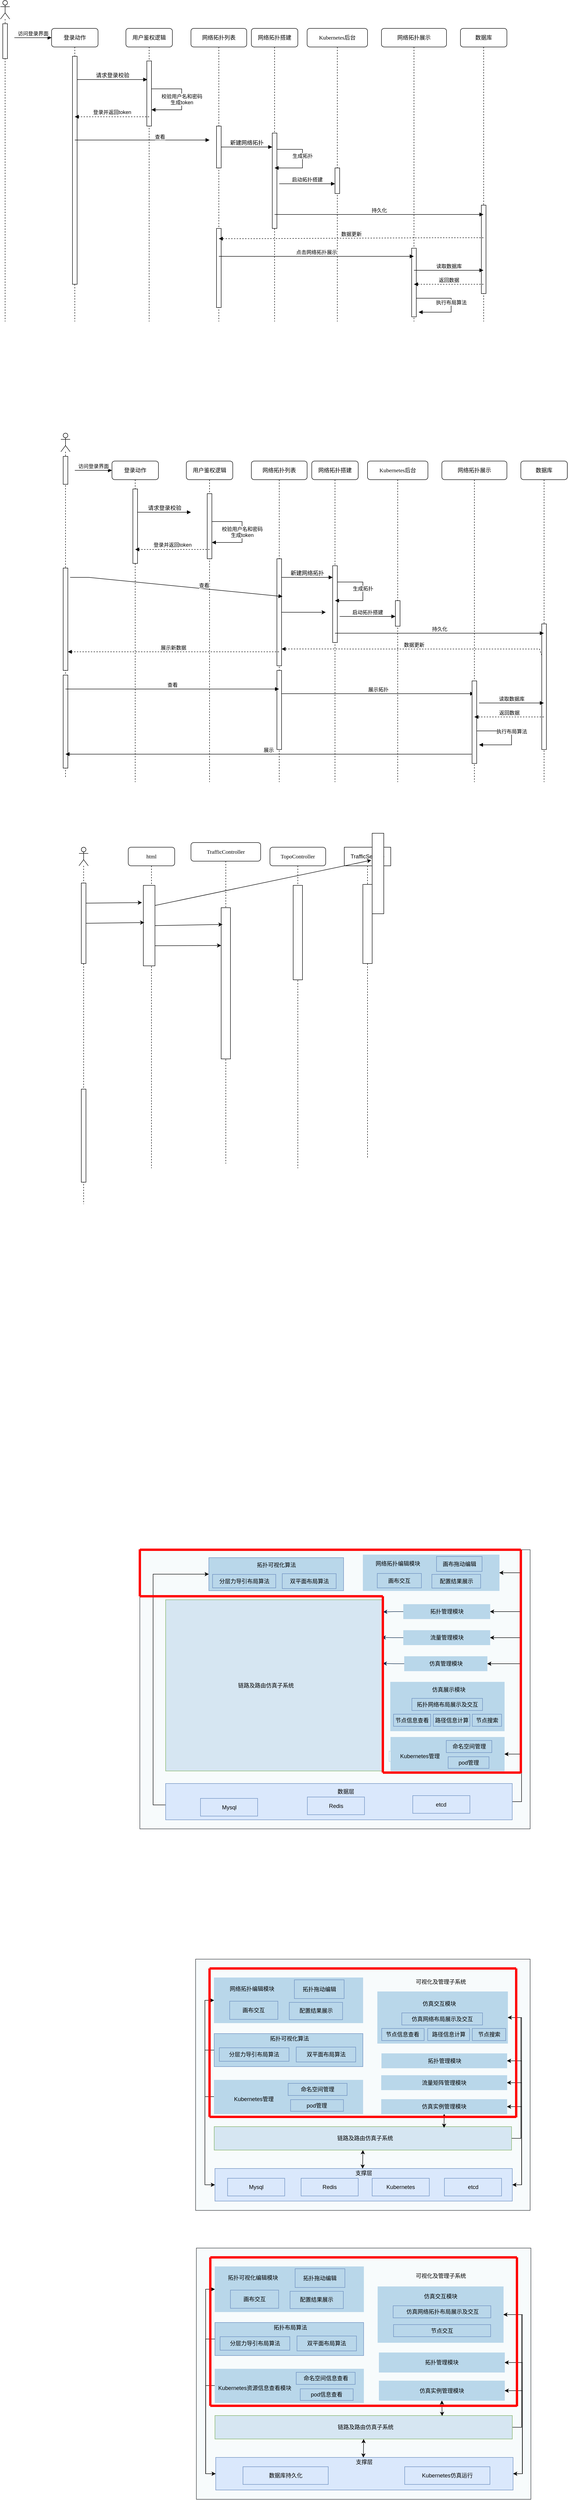 <mxfile version="21.3.5" type="github">
  <diagram name="Page-1" id="13e1069c-82ec-6db2-03f1-153e76fe0fe0">
    <mxGraphModel dx="1434" dy="756" grid="0" gridSize="10" guides="1" tooltips="1" connect="1" arrows="1" fold="1" page="1" pageScale="1" pageWidth="4681" pageHeight="3300" background="none" math="0" shadow="0">
      <root>
        <mxCell id="0" />
        <mxCell id="1" parent="0" />
        <mxCell id="lnbvYdgQQWUlEK8KIcvQ-1" value="" style="rounded=0;whiteSpace=wrap;html=1;fillColor=#F7FBFC;strokeColor=#36393d;" parent="1" vertex="1">
          <mxGeometry x="440" y="4240" width="720" height="540" as="geometry" />
        </mxCell>
        <mxCell id="mhE-yyMz1Cy4pg-zUqmh-41" value="" style="rounded=0;whiteSpace=wrap;html=1;fillColor=#F7FBFC;strokeColor=#36393d;" parent="1" vertex="1">
          <mxGeometry x="320" y="3360" width="840" height="600" as="geometry" />
        </mxCell>
        <mxCell id="7baba1c4bc27f4b0-2" value="网络拓扑列表" style="shape=umlLifeline;perimeter=lifelinePerimeter;whiteSpace=wrap;html=1;container=1;collapsible=0;recursiveResize=0;outlineConnect=0;rounded=1;shadow=0;comic=0;labelBackgroundColor=none;strokeWidth=1;fontFamily=Verdana;fontSize=12;align=center;" parent="1" vertex="1">
          <mxGeometry x="430" y="90" width="120" height="630" as="geometry" />
        </mxCell>
        <mxCell id="7baba1c4bc27f4b0-10" value="" style="html=1;points=[];perimeter=orthogonalPerimeter;rounded=0;shadow=0;comic=0;labelBackgroundColor=none;strokeWidth=1;fontFamily=Verdana;fontSize=12;align=center;" parent="7baba1c4bc27f4b0-2" vertex="1">
          <mxGeometry x="55" y="210" width="10" height="90" as="geometry" />
        </mxCell>
        <mxCell id="yTAJVHhYSGwSmUYyvKaW-56" value="" style="rounded=0;whiteSpace=wrap;html=1;" parent="7baba1c4bc27f4b0-2" vertex="1">
          <mxGeometry x="55" y="430" width="10" height="170" as="geometry" />
        </mxCell>
        <mxCell id="7baba1c4bc27f4b0-3" value="网络拓扑搭建" style="shape=umlLifeline;perimeter=lifelinePerimeter;whiteSpace=wrap;html=1;container=1;collapsible=0;recursiveResize=0;outlineConnect=0;rounded=1;shadow=0;comic=0;labelBackgroundColor=none;strokeWidth=1;fontFamily=Verdana;fontSize=12;align=center;" parent="1" vertex="1">
          <mxGeometry x="560" y="90" width="100" height="630" as="geometry" />
        </mxCell>
        <mxCell id="7baba1c4bc27f4b0-13" value="" style="html=1;points=[];perimeter=orthogonalPerimeter;rounded=0;shadow=0;comic=0;labelBackgroundColor=none;strokeWidth=1;fontFamily=Verdana;fontSize=12;align=center;" parent="7baba1c4bc27f4b0-3" vertex="1">
          <mxGeometry x="45" y="225" width="10" height="205" as="geometry" />
        </mxCell>
        <mxCell id="7baba1c4bc27f4b0-4" value="Kubernetes后台" style="shape=umlLifeline;perimeter=lifelinePerimeter;whiteSpace=wrap;html=1;container=1;collapsible=0;recursiveResize=0;outlineConnect=0;rounded=1;shadow=0;comic=0;labelBackgroundColor=none;strokeWidth=1;fontFamily=Verdana;fontSize=12;align=center;" parent="1" vertex="1">
          <mxGeometry x="680" y="90" width="130" height="630" as="geometry" />
        </mxCell>
        <mxCell id="yTAJVHhYSGwSmUYyvKaW-30" value="" style="rounded=0;whiteSpace=wrap;html=1;" parent="7baba1c4bc27f4b0-4" vertex="1">
          <mxGeometry x="60" y="300" width="10" height="55" as="geometry" />
        </mxCell>
        <mxCell id="yTAJVHhYSGwSmUYyvKaW-50" value="生成拓扑" style="html=1;verticalAlign=bottom;endArrow=block;rounded=0;" parent="7baba1c4bc27f4b0-4" source="7baba1c4bc27f4b0-13" edge="1">
          <mxGeometry width="80" relative="1" as="geometry">
            <mxPoint x="-60" y="260" as="sourcePoint" />
            <mxPoint x="-70" y="300" as="targetPoint" />
            <Array as="points">
              <mxPoint x="-10" y="260" />
              <mxPoint x="-10" y="290" />
              <mxPoint x="-10" y="300" />
              <mxPoint x="-70" y="300" />
            </Array>
          </mxGeometry>
        </mxCell>
        <mxCell id="yTAJVHhYSGwSmUYyvKaW-28" value="启动拓扑搭建" style="html=1;verticalAlign=bottom;endArrow=block;rounded=0;" parent="7baba1c4bc27f4b0-4" edge="1">
          <mxGeometry width="80" relative="1" as="geometry">
            <mxPoint x="-60" y="334" as="sourcePoint" />
            <mxPoint x="60" y="334" as="targetPoint" />
          </mxGeometry>
        </mxCell>
        <mxCell id="7baba1c4bc27f4b0-5" value="数据库" style="shape=umlLifeline;perimeter=lifelinePerimeter;whiteSpace=wrap;html=1;container=1;collapsible=0;recursiveResize=0;outlineConnect=0;rounded=1;shadow=0;comic=0;labelBackgroundColor=none;strokeWidth=1;fontFamily=Verdana;fontSize=12;align=center;" parent="1" vertex="1">
          <mxGeometry x="1010" y="90" width="100" height="630" as="geometry" />
        </mxCell>
        <mxCell id="yTAJVHhYSGwSmUYyvKaW-34" value="" style="rounded=0;whiteSpace=wrap;html=1;" parent="7baba1c4bc27f4b0-5" vertex="1">
          <mxGeometry x="45" y="380" width="10" height="190" as="geometry" />
        </mxCell>
        <mxCell id="7baba1c4bc27f4b0-6" value="网络拓扑展示" style="shape=umlLifeline;perimeter=lifelinePerimeter;whiteSpace=wrap;html=1;container=1;collapsible=0;recursiveResize=0;outlineConnect=0;rounded=1;shadow=0;comic=0;labelBackgroundColor=none;strokeWidth=1;fontFamily=Verdana;fontSize=12;align=center;" parent="1" vertex="1">
          <mxGeometry x="840" y="90" width="140" height="630" as="geometry" />
        </mxCell>
        <mxCell id="yTAJVHhYSGwSmUYyvKaW-61" value="" style="rounded=0;whiteSpace=wrap;html=1;" parent="7baba1c4bc27f4b0-6" vertex="1">
          <mxGeometry x="65" y="472.5" width="10" height="147.5" as="geometry" />
        </mxCell>
        <mxCell id="yTAJVHhYSGwSmUYyvKaW-63" value="返回数据" style="html=1;verticalAlign=bottom;endArrow=block;rounded=0;dashed=1;" parent="7baba1c4bc27f4b0-6" source="7baba1c4bc27f4b0-5" edge="1">
          <mxGeometry width="80" relative="1" as="geometry">
            <mxPoint x="150" y="550" as="sourcePoint" />
            <mxPoint x="70" y="550" as="targetPoint" />
          </mxGeometry>
        </mxCell>
        <mxCell id="yTAJVHhYSGwSmUYyvKaW-64" value="执行布局算法" style="html=1;verticalAlign=bottom;endArrow=block;rounded=0;" parent="7baba1c4bc27f4b0-6" edge="1">
          <mxGeometry x="0.055" width="80" relative="1" as="geometry">
            <mxPoint x="75" y="580" as="sourcePoint" />
            <mxPoint x="80" y="610" as="targetPoint" />
            <Array as="points">
              <mxPoint x="150" y="580" />
              <mxPoint x="150" y="610" />
            </Array>
            <mxPoint as="offset" />
          </mxGeometry>
        </mxCell>
        <mxCell id="7baba1c4bc27f4b0-8" value="登录动作" style="shape=umlLifeline;perimeter=lifelinePerimeter;whiteSpace=wrap;html=1;container=1;collapsible=0;recursiveResize=0;outlineConnect=0;rounded=1;shadow=0;comic=0;labelBackgroundColor=none;strokeWidth=1;fontFamily=Verdana;fontSize=12;align=center;" parent="1" vertex="1">
          <mxGeometry x="130" y="90" width="100" height="630" as="geometry" />
        </mxCell>
        <mxCell id="7baba1c4bc27f4b0-9" value="" style="html=1;points=[];perimeter=orthogonalPerimeter;rounded=0;shadow=0;comic=0;labelBackgroundColor=none;strokeWidth=1;fontFamily=Verdana;fontSize=12;align=center;" parent="7baba1c4bc27f4b0-8" vertex="1">
          <mxGeometry x="45" y="60" width="10" height="490" as="geometry" />
        </mxCell>
        <mxCell id="7baba1c4bc27f4b0-11" value="请求登录校验" style="html=1;verticalAlign=bottom;endArrow=block;labelBackgroundColor=none;fontFamily=Verdana;fontSize=12;edgeStyle=elbowEdgeStyle;elbow=vertical;entryX=0.1;entryY=0.286;entryDx=0;entryDy=0;entryPerimeter=0;" parent="1" source="7baba1c4bc27f4b0-9" target="yTAJVHhYSGwSmUYyvKaW-6" edge="1">
          <mxGeometry relative="1" as="geometry">
            <mxPoint x="250" y="200" as="sourcePoint" />
            <mxPoint x="270" y="410" as="targetPoint" />
            <Array as="points">
              <mxPoint x="290" y="200" />
            </Array>
          </mxGeometry>
        </mxCell>
        <mxCell id="7baba1c4bc27f4b0-14" value="新建网络拓扑" style="html=1;verticalAlign=bottom;endArrow=block;labelBackgroundColor=none;fontFamily=Verdana;fontSize=12;edgeStyle=elbowEdgeStyle;elbow=vertical;" parent="1" source="7baba1c4bc27f4b0-10" target="7baba1c4bc27f4b0-13" edge="1">
          <mxGeometry relative="1" as="geometry">
            <mxPoint x="430" y="210" as="sourcePoint" />
            <mxPoint x="600" y="360" as="targetPoint" />
            <Array as="points">
              <mxPoint x="610" y="370" />
              <mxPoint x="600" y="370" />
              <mxPoint x="610" y="370" />
            </Array>
          </mxGeometry>
        </mxCell>
        <mxCell id="yTAJVHhYSGwSmUYyvKaW-5" value="用户鉴权逻辑" style="shape=umlLifeline;perimeter=lifelinePerimeter;whiteSpace=wrap;html=1;container=1;collapsible=0;recursiveResize=0;outlineConnect=0;rounded=1;shadow=0;comic=0;labelBackgroundColor=none;strokeWidth=1;fontFamily=Verdana;fontSize=12;align=center;" parent="1" vertex="1">
          <mxGeometry x="290" y="90" width="100" height="630" as="geometry" />
        </mxCell>
        <mxCell id="yTAJVHhYSGwSmUYyvKaW-6" value="" style="html=1;points=[];perimeter=orthogonalPerimeter;rounded=0;shadow=0;comic=0;labelBackgroundColor=none;strokeWidth=1;fontFamily=Verdana;fontSize=12;align=center;" parent="yTAJVHhYSGwSmUYyvKaW-5" vertex="1">
          <mxGeometry x="45" y="70" width="10" height="140" as="geometry" />
        </mxCell>
        <mxCell id="yTAJVHhYSGwSmUYyvKaW-7" value="校验用户名和密码&lt;br&gt;生成token" style="html=1;verticalAlign=bottom;endArrow=block;rounded=0;" parent="yTAJVHhYSGwSmUYyvKaW-5" source="yTAJVHhYSGwSmUYyvKaW-6" target="yTAJVHhYSGwSmUYyvKaW-6" edge="1">
          <mxGeometry x="0.176" width="80" relative="1" as="geometry">
            <mxPoint x="70" y="130" as="sourcePoint" />
            <mxPoint x="60" y="175" as="targetPoint" />
            <Array as="points">
              <mxPoint x="120" y="130" />
              <mxPoint x="120" y="175" />
            </Array>
            <mxPoint as="offset" />
          </mxGeometry>
        </mxCell>
        <mxCell id="yTAJVHhYSGwSmUYyvKaW-13" value="" style="shape=umlLifeline;participant=umlActor;perimeter=lifelinePerimeter;whiteSpace=wrap;html=1;container=1;collapsible=0;recursiveResize=0;verticalAlign=top;spacingTop=36;outlineConnect=0;" parent="1" vertex="1">
          <mxGeometry x="20" y="30" width="20" height="690" as="geometry" />
        </mxCell>
        <mxCell id="yTAJVHhYSGwSmUYyvKaW-18" value="" style="rounded=0;whiteSpace=wrap;html=1;" parent="yTAJVHhYSGwSmUYyvKaW-13" vertex="1">
          <mxGeometry x="5" y="50" width="10" height="75" as="geometry" />
        </mxCell>
        <mxCell id="yTAJVHhYSGwSmUYyvKaW-3" value="访问登录界面" style="html=1;verticalAlign=bottom;endArrow=block;rounded=0;" parent="1" edge="1">
          <mxGeometry width="80" relative="1" as="geometry">
            <mxPoint x="50" y="110" as="sourcePoint" />
            <mxPoint x="130" y="110" as="targetPoint" />
          </mxGeometry>
        </mxCell>
        <mxCell id="yTAJVHhYSGwSmUYyvKaW-8" value="" style="html=1;verticalAlign=bottom;endArrow=block;rounded=0;exitX=0.5;exitY=0.857;exitDx=0;exitDy=0;exitPerimeter=0;dashed=1;" parent="1" source="yTAJVHhYSGwSmUYyvKaW-6" target="7baba1c4bc27f4b0-8" edge="1">
          <mxGeometry x="0.121" y="-20" width="80" relative="1" as="geometry">
            <mxPoint x="330" y="270" as="sourcePoint" />
            <mxPoint x="275" y="340" as="targetPoint" />
            <mxPoint as="offset" />
          </mxGeometry>
        </mxCell>
        <mxCell id="yTAJVHhYSGwSmUYyvKaW-27" value="登录并返回token" style="edgeLabel;html=1;align=center;verticalAlign=middle;resizable=0;points=[];" parent="yTAJVHhYSGwSmUYyvKaW-8" vertex="1" connectable="0">
          <mxGeometry x="-0.227" relative="1" as="geometry">
            <mxPoint x="-18" y="-10" as="offset" />
          </mxGeometry>
        </mxCell>
        <mxCell id="yTAJVHhYSGwSmUYyvKaW-17" value="查看" style="html=1;verticalAlign=bottom;endArrow=block;rounded=0;" parent="1" source="7baba1c4bc27f4b0-8" edge="1">
          <mxGeometry x="0.259" y="-2" width="80" relative="1" as="geometry">
            <mxPoint x="210" y="360" as="sourcePoint" />
            <mxPoint x="470" y="330" as="targetPoint" />
            <Array as="points">
              <mxPoint x="460" y="330" />
              <mxPoint x="470" y="330" />
            </Array>
            <mxPoint as="offset" />
          </mxGeometry>
        </mxCell>
        <mxCell id="yTAJVHhYSGwSmUYyvKaW-29" value="持久化" style="html=1;verticalAlign=bottom;endArrow=block;rounded=0;" parent="1" source="7baba1c4bc27f4b0-3" target="7baba1c4bc27f4b0-5" edge="1">
          <mxGeometry width="80" relative="1" as="geometry">
            <mxPoint x="610" y="380" as="sourcePoint" />
            <mxPoint x="690" y="380" as="targetPoint" />
            <Array as="points">
              <mxPoint x="680" y="490" />
              <mxPoint x="720" y="490" />
            </Array>
          </mxGeometry>
        </mxCell>
        <mxCell id="yTAJVHhYSGwSmUYyvKaW-58" value="数据更新" style="html=1;verticalAlign=bottom;endArrow=block;rounded=0;dashed=1;" parent="1" source="7baba1c4bc27f4b0-5" target="7baba1c4bc27f4b0-2" edge="1">
          <mxGeometry width="80" relative="1" as="geometry">
            <mxPoint x="1010" y="540" as="sourcePoint" />
            <mxPoint x="690" y="610" as="targetPoint" />
            <Array as="points">
              <mxPoint x="960" y="540" />
              <mxPoint x="560" y="542" />
              <mxPoint x="500" y="542" />
            </Array>
          </mxGeometry>
        </mxCell>
        <mxCell id="yTAJVHhYSGwSmUYyvKaW-59" value="点击网络拓扑展示" style="html=1;verticalAlign=bottom;endArrow=block;rounded=0;" parent="1" source="7baba1c4bc27f4b0-2" target="7baba1c4bc27f4b0-6" edge="1">
          <mxGeometry width="80" relative="1" as="geometry">
            <mxPoint x="495" y="630" as="sourcePoint" />
            <mxPoint x="860" y="580" as="targetPoint" />
            <Array as="points">
              <mxPoint x="540" y="580" />
            </Array>
          </mxGeometry>
        </mxCell>
        <mxCell id="yTAJVHhYSGwSmUYyvKaW-62" value="读取数据库" style="html=1;verticalAlign=bottom;endArrow=block;rounded=0;exitX=0.5;exitY=0.322;exitDx=0;exitDy=0;exitPerimeter=0;" parent="1" source="yTAJVHhYSGwSmUYyvKaW-61" target="7baba1c4bc27f4b0-5" edge="1">
          <mxGeometry width="80" relative="1" as="geometry">
            <mxPoint x="955" y="594.5" as="sourcePoint" />
            <mxPoint x="1035" y="594.5" as="targetPoint" />
            <Array as="points">
              <mxPoint x="990" y="610" />
            </Array>
          </mxGeometry>
        </mxCell>
        <mxCell id="yTAJVHhYSGwSmUYyvKaW-67" value="网络拓扑列表" style="shape=umlLifeline;perimeter=lifelinePerimeter;whiteSpace=wrap;html=1;container=1;collapsible=0;recursiveResize=0;outlineConnect=0;rounded=1;shadow=0;comic=0;labelBackgroundColor=none;strokeWidth=1;fontFamily=Verdana;fontSize=12;align=center;" parent="1" vertex="1">
          <mxGeometry x="560" y="1020" width="120" height="690" as="geometry" />
        </mxCell>
        <mxCell id="yTAJVHhYSGwSmUYyvKaW-68" value="" style="html=1;points=[];perimeter=orthogonalPerimeter;rounded=0;shadow=0;comic=0;labelBackgroundColor=none;strokeWidth=1;fontFamily=Verdana;fontSize=12;align=center;" parent="yTAJVHhYSGwSmUYyvKaW-67" vertex="1">
          <mxGeometry x="55" y="210" width="10" height="230" as="geometry" />
        </mxCell>
        <mxCell id="yTAJVHhYSGwSmUYyvKaW-69" value="" style="rounded=0;whiteSpace=wrap;html=1;" parent="yTAJVHhYSGwSmUYyvKaW-67" vertex="1">
          <mxGeometry x="55" y="450" width="10" height="170" as="geometry" />
        </mxCell>
        <mxCell id="yTAJVHhYSGwSmUYyvKaW-70" value="网络拓扑搭建" style="shape=umlLifeline;perimeter=lifelinePerimeter;whiteSpace=wrap;html=1;container=1;collapsible=0;recursiveResize=0;outlineConnect=0;rounded=1;shadow=0;comic=0;labelBackgroundColor=none;strokeWidth=1;fontFamily=Verdana;fontSize=12;align=center;" parent="1" vertex="1">
          <mxGeometry x="690" y="1020" width="100" height="690" as="geometry" />
        </mxCell>
        <mxCell id="yTAJVHhYSGwSmUYyvKaW-71" value="" style="html=1;points=[];perimeter=orthogonalPerimeter;rounded=0;shadow=0;comic=0;labelBackgroundColor=none;strokeWidth=1;fontFamily=Verdana;fontSize=12;align=center;" parent="yTAJVHhYSGwSmUYyvKaW-70" vertex="1">
          <mxGeometry x="45" y="225" width="10" height="165" as="geometry" />
        </mxCell>
        <mxCell id="yTAJVHhYSGwSmUYyvKaW-103" value="展示拓扑" style="html=1;verticalAlign=bottom;endArrow=block;rounded=0;" parent="yTAJVHhYSGwSmUYyvKaW-70" target="yTAJVHhYSGwSmUYyvKaW-78" edge="1">
          <mxGeometry width="80" relative="1" as="geometry">
            <mxPoint x="-65" y="500" as="sourcePoint" />
            <mxPoint x="15" y="500" as="targetPoint" />
          </mxGeometry>
        </mxCell>
        <mxCell id="yTAJVHhYSGwSmUYyvKaW-72" value="Kubernetes后台" style="shape=umlLifeline;perimeter=lifelinePerimeter;whiteSpace=wrap;html=1;container=1;collapsible=0;recursiveResize=0;outlineConnect=0;rounded=1;shadow=0;comic=0;labelBackgroundColor=none;strokeWidth=1;fontFamily=Verdana;fontSize=12;align=center;" parent="1" vertex="1">
          <mxGeometry x="810" y="1020" width="130" height="690" as="geometry" />
        </mxCell>
        <mxCell id="yTAJVHhYSGwSmUYyvKaW-73" value="" style="rounded=0;whiteSpace=wrap;html=1;" parent="yTAJVHhYSGwSmUYyvKaW-72" vertex="1">
          <mxGeometry x="60" y="300" width="10" height="55" as="geometry" />
        </mxCell>
        <mxCell id="yTAJVHhYSGwSmUYyvKaW-74" value="生成拓扑" style="html=1;verticalAlign=bottom;endArrow=block;rounded=0;" parent="yTAJVHhYSGwSmUYyvKaW-72" source="yTAJVHhYSGwSmUYyvKaW-71" edge="1">
          <mxGeometry width="80" relative="1" as="geometry">
            <mxPoint x="-60" y="260" as="sourcePoint" />
            <mxPoint x="-70" y="300" as="targetPoint" />
            <Array as="points">
              <mxPoint x="-10" y="260" />
              <mxPoint x="-10" y="290" />
              <mxPoint x="-10" y="300" />
              <mxPoint x="-70" y="300" />
            </Array>
          </mxGeometry>
        </mxCell>
        <mxCell id="yTAJVHhYSGwSmUYyvKaW-75" value="启动拓扑搭建" style="html=1;verticalAlign=bottom;endArrow=block;rounded=0;" parent="yTAJVHhYSGwSmUYyvKaW-72" edge="1">
          <mxGeometry width="80" relative="1" as="geometry">
            <mxPoint x="-60" y="334" as="sourcePoint" />
            <mxPoint x="60" y="334" as="targetPoint" />
          </mxGeometry>
        </mxCell>
        <mxCell id="yTAJVHhYSGwSmUYyvKaW-76" value="数据库" style="shape=umlLifeline;perimeter=lifelinePerimeter;whiteSpace=wrap;html=1;container=1;collapsible=0;recursiveResize=0;outlineConnect=0;rounded=1;shadow=0;comic=0;labelBackgroundColor=none;strokeWidth=1;fontFamily=Verdana;fontSize=12;align=center;" parent="1" vertex="1">
          <mxGeometry x="1140" y="1020" width="100" height="690" as="geometry" />
        </mxCell>
        <mxCell id="yTAJVHhYSGwSmUYyvKaW-77" value="" style="rounded=0;whiteSpace=wrap;html=1;" parent="yTAJVHhYSGwSmUYyvKaW-76" vertex="1">
          <mxGeometry x="45" y="350" width="10" height="270" as="geometry" />
        </mxCell>
        <mxCell id="yTAJVHhYSGwSmUYyvKaW-78" value="网络拓扑展示" style="shape=umlLifeline;perimeter=lifelinePerimeter;whiteSpace=wrap;html=1;container=1;collapsible=0;recursiveResize=0;outlineConnect=0;rounded=1;shadow=0;comic=0;labelBackgroundColor=none;strokeWidth=1;fontFamily=Verdana;fontSize=12;align=center;" parent="1" vertex="1">
          <mxGeometry x="970" y="1020" width="140" height="690" as="geometry" />
        </mxCell>
        <mxCell id="yTAJVHhYSGwSmUYyvKaW-79" value="" style="rounded=0;whiteSpace=wrap;html=1;" parent="yTAJVHhYSGwSmUYyvKaW-78" vertex="1">
          <mxGeometry x="65" y="472.5" width="10" height="177.5" as="geometry" />
        </mxCell>
        <mxCell id="yTAJVHhYSGwSmUYyvKaW-80" value="返回数据" style="html=1;verticalAlign=bottom;endArrow=block;rounded=0;dashed=1;" parent="yTAJVHhYSGwSmUYyvKaW-78" source="yTAJVHhYSGwSmUYyvKaW-76" edge="1">
          <mxGeometry width="80" relative="1" as="geometry">
            <mxPoint x="150" y="550" as="sourcePoint" />
            <mxPoint x="70" y="550" as="targetPoint" />
          </mxGeometry>
        </mxCell>
        <mxCell id="yTAJVHhYSGwSmUYyvKaW-81" value="执行布局算法" style="html=1;verticalAlign=bottom;endArrow=block;rounded=0;" parent="yTAJVHhYSGwSmUYyvKaW-78" edge="1">
          <mxGeometry x="-0.029" width="80" relative="1" as="geometry">
            <mxPoint x="75" y="580" as="sourcePoint" />
            <mxPoint x="80" y="610" as="targetPoint" />
            <Array as="points">
              <mxPoint x="150" y="580" />
              <mxPoint x="150" y="610" />
            </Array>
            <mxPoint as="offset" />
          </mxGeometry>
        </mxCell>
        <mxCell id="yTAJVHhYSGwSmUYyvKaW-82" value="登录动作" style="shape=umlLifeline;perimeter=lifelinePerimeter;whiteSpace=wrap;html=1;container=1;collapsible=0;recursiveResize=0;outlineConnect=0;rounded=1;shadow=0;comic=0;labelBackgroundColor=none;strokeWidth=1;fontFamily=Verdana;fontSize=12;align=center;" parent="1" vertex="1">
          <mxGeometry x="260" y="1020" width="100" height="690" as="geometry" />
        </mxCell>
        <mxCell id="yTAJVHhYSGwSmUYyvKaW-83" value="" style="html=1;points=[];perimeter=orthogonalPerimeter;rounded=0;shadow=0;comic=0;labelBackgroundColor=none;strokeWidth=1;fontFamily=Verdana;fontSize=12;align=center;" parent="yTAJVHhYSGwSmUYyvKaW-82" vertex="1">
          <mxGeometry x="45" y="60" width="10" height="160" as="geometry" />
        </mxCell>
        <mxCell id="yTAJVHhYSGwSmUYyvKaW-84" value="请求登录校验" style="html=1;verticalAlign=bottom;endArrow=block;labelBackgroundColor=none;fontFamily=Verdana;fontSize=12;edgeStyle=elbowEdgeStyle;elbow=vertical;" parent="1" source="yTAJVHhYSGwSmUYyvKaW-83" edge="1">
          <mxGeometry relative="1" as="geometry">
            <mxPoint x="380" y="1130" as="sourcePoint" />
            <mxPoint x="430" y="1130" as="targetPoint" />
            <Array as="points">
              <mxPoint x="420" y="1130" />
            </Array>
          </mxGeometry>
        </mxCell>
        <mxCell id="yTAJVHhYSGwSmUYyvKaW-85" value="新建网络拓扑" style="html=1;verticalAlign=bottom;endArrow=block;labelBackgroundColor=none;fontFamily=Verdana;fontSize=12;edgeStyle=elbowEdgeStyle;elbow=vertical;" parent="1" source="yTAJVHhYSGwSmUYyvKaW-68" target="yTAJVHhYSGwSmUYyvKaW-71" edge="1">
          <mxGeometry relative="1" as="geometry">
            <mxPoint x="560" y="1140" as="sourcePoint" />
            <mxPoint x="730" y="1290" as="targetPoint" />
            <Array as="points">
              <mxPoint x="700" y="1270" />
              <mxPoint x="740" y="1300" />
              <mxPoint x="730" y="1300" />
              <mxPoint x="740" y="1300" />
            </Array>
          </mxGeometry>
        </mxCell>
        <mxCell id="yTAJVHhYSGwSmUYyvKaW-86" value="用户鉴权逻辑" style="shape=umlLifeline;perimeter=lifelinePerimeter;whiteSpace=wrap;html=1;container=1;collapsible=0;recursiveResize=0;outlineConnect=0;rounded=1;shadow=0;comic=0;labelBackgroundColor=none;strokeWidth=1;fontFamily=Verdana;fontSize=12;align=center;" parent="1" vertex="1">
          <mxGeometry x="420" y="1020" width="100" height="690" as="geometry" />
        </mxCell>
        <mxCell id="yTAJVHhYSGwSmUYyvKaW-87" value="" style="html=1;points=[];perimeter=orthogonalPerimeter;rounded=0;shadow=0;comic=0;labelBackgroundColor=none;strokeWidth=1;fontFamily=Verdana;fontSize=12;align=center;" parent="yTAJVHhYSGwSmUYyvKaW-86" vertex="1">
          <mxGeometry x="45" y="70" width="10" height="140" as="geometry" />
        </mxCell>
        <mxCell id="yTAJVHhYSGwSmUYyvKaW-88" value="校验用户名和密码&lt;br&gt;生成token" style="html=1;verticalAlign=bottom;endArrow=block;rounded=0;" parent="yTAJVHhYSGwSmUYyvKaW-86" source="yTAJVHhYSGwSmUYyvKaW-87" target="yTAJVHhYSGwSmUYyvKaW-87" edge="1">
          <mxGeometry x="0.176" width="80" relative="1" as="geometry">
            <mxPoint x="70" y="130" as="sourcePoint" />
            <mxPoint x="60" y="175" as="targetPoint" />
            <Array as="points">
              <mxPoint x="120" y="130" />
              <mxPoint x="120" y="175" />
            </Array>
            <mxPoint as="offset" />
          </mxGeometry>
        </mxCell>
        <mxCell id="yTAJVHhYSGwSmUYyvKaW-89" value="" style="shape=umlLifeline;participant=umlActor;perimeter=lifelinePerimeter;whiteSpace=wrap;html=1;container=1;collapsible=0;recursiveResize=0;verticalAlign=top;spacingTop=36;outlineConnect=0;" parent="1" vertex="1">
          <mxGeometry x="150" y="960" width="20" height="740" as="geometry" />
        </mxCell>
        <mxCell id="yTAJVHhYSGwSmUYyvKaW-90" value="" style="rounded=0;whiteSpace=wrap;html=1;" parent="yTAJVHhYSGwSmUYyvKaW-89" vertex="1">
          <mxGeometry x="5" y="50" width="10" height="60" as="geometry" />
        </mxCell>
        <mxCell id="yTAJVHhYSGwSmUYyvKaW-101" value="" style="rounded=0;whiteSpace=wrap;html=1;" parent="yTAJVHhYSGwSmUYyvKaW-89" vertex="1">
          <mxGeometry x="5" y="290" width="10" height="220" as="geometry" />
        </mxCell>
        <mxCell id="yTAJVHhYSGwSmUYyvKaW-102" value="" style="rounded=0;whiteSpace=wrap;html=1;" parent="yTAJVHhYSGwSmUYyvKaW-89" vertex="1">
          <mxGeometry x="5" y="520" width="10" height="200" as="geometry" />
        </mxCell>
        <mxCell id="yTAJVHhYSGwSmUYyvKaW-91" value="访问登录界面" style="html=1;verticalAlign=bottom;endArrow=block;rounded=0;" parent="1" edge="1">
          <mxGeometry width="80" relative="1" as="geometry">
            <mxPoint x="180" y="1040" as="sourcePoint" />
            <mxPoint x="260" y="1040" as="targetPoint" />
          </mxGeometry>
        </mxCell>
        <mxCell id="yTAJVHhYSGwSmUYyvKaW-92" value="" style="html=1;verticalAlign=bottom;endArrow=block;rounded=0;exitX=0.5;exitY=0.857;exitDx=0;exitDy=0;exitPerimeter=0;dashed=1;" parent="1" source="yTAJVHhYSGwSmUYyvKaW-87" target="yTAJVHhYSGwSmUYyvKaW-82" edge="1">
          <mxGeometry x="0.121" y="-20" width="80" relative="1" as="geometry">
            <mxPoint x="460" y="1200" as="sourcePoint" />
            <mxPoint x="405" y="1270" as="targetPoint" />
            <mxPoint as="offset" />
          </mxGeometry>
        </mxCell>
        <mxCell id="yTAJVHhYSGwSmUYyvKaW-93" value="登录并返回token" style="edgeLabel;html=1;align=center;verticalAlign=middle;resizable=0;points=[];" parent="yTAJVHhYSGwSmUYyvKaW-92" vertex="1" connectable="0">
          <mxGeometry x="-0.227" relative="1" as="geometry">
            <mxPoint x="-18" y="-10" as="offset" />
          </mxGeometry>
        </mxCell>
        <mxCell id="yTAJVHhYSGwSmUYyvKaW-94" value="查看" style="html=1;verticalAlign=bottom;endArrow=block;rounded=0;entryX=0.558;entryY=0.422;entryDx=0;entryDy=0;entryPerimeter=0;" parent="1" target="yTAJVHhYSGwSmUYyvKaW-67" edge="1">
          <mxGeometry x="0.259" y="-2" width="80" relative="1" as="geometry">
            <mxPoint x="170" y="1270" as="sourcePoint" />
            <mxPoint x="162" y="1260" as="targetPoint" />
            <Array as="points">
              <mxPoint x="210" y="1270" />
            </Array>
            <mxPoint as="offset" />
          </mxGeometry>
        </mxCell>
        <mxCell id="yTAJVHhYSGwSmUYyvKaW-95" value="持久化" style="html=1;verticalAlign=bottom;endArrow=block;rounded=0;" parent="1" source="yTAJVHhYSGwSmUYyvKaW-70" target="yTAJVHhYSGwSmUYyvKaW-76" edge="1">
          <mxGeometry width="80" relative="1" as="geometry">
            <mxPoint x="740" y="1310" as="sourcePoint" />
            <mxPoint x="820" y="1310" as="targetPoint" />
            <Array as="points">
              <mxPoint x="850" y="1390" />
              <mxPoint x="930" y="1390" />
            </Array>
          </mxGeometry>
        </mxCell>
        <mxCell id="yTAJVHhYSGwSmUYyvKaW-96" value="数据更新" style="html=1;verticalAlign=bottom;endArrow=block;rounded=0;dashed=1;exitX=0;exitY=0.25;exitDx=0;exitDy=0;entryX=1;entryY=0.843;entryDx=0;entryDy=0;entryPerimeter=0;" parent="1" source="yTAJVHhYSGwSmUYyvKaW-77" target="yTAJVHhYSGwSmUYyvKaW-68" edge="1">
          <mxGeometry width="80" relative="1" as="geometry">
            <mxPoint x="1140" y="1470" as="sourcePoint" />
            <mxPoint x="820" y="1540" as="targetPoint" />
            <Array as="points">
              <mxPoint x="1180" y="1424" />
              <mxPoint x="1010" y="1424" />
              <mxPoint x="960" y="1424" />
            </Array>
          </mxGeometry>
        </mxCell>
        <mxCell id="yTAJVHhYSGwSmUYyvKaW-97" value="查看" style="html=1;verticalAlign=bottom;endArrow=block;rounded=0;" parent="1" source="yTAJVHhYSGwSmUYyvKaW-89" target="yTAJVHhYSGwSmUYyvKaW-67" edge="1">
          <mxGeometry width="80" relative="1" as="geometry">
            <mxPoint x="180" y="1510" as="sourcePoint" />
            <mxPoint x="590" y="1510" as="targetPoint" />
            <Array as="points">
              <mxPoint x="540" y="1510" />
            </Array>
          </mxGeometry>
        </mxCell>
        <mxCell id="yTAJVHhYSGwSmUYyvKaW-98" value="读取数据库" style="html=1;verticalAlign=bottom;endArrow=block;rounded=0;" parent="1" target="yTAJVHhYSGwSmUYyvKaW-76" edge="1">
          <mxGeometry width="80" relative="1" as="geometry">
            <mxPoint x="1050" y="1540" as="sourcePoint" />
            <mxPoint x="1165" y="1524.5" as="targetPoint" />
            <Array as="points">
              <mxPoint x="1120" y="1540" />
            </Array>
          </mxGeometry>
        </mxCell>
        <mxCell id="yTAJVHhYSGwSmUYyvKaW-104" value="展示" style="html=1;verticalAlign=bottom;endArrow=block;rounded=0;exitX=-0.1;exitY=0.887;exitDx=0;exitDy=0;exitPerimeter=0;" parent="1" source="yTAJVHhYSGwSmUYyvKaW-79" target="yTAJVHhYSGwSmUYyvKaW-89" edge="1">
          <mxGeometry width="80" relative="1" as="geometry">
            <mxPoint x="1020" y="1640" as="sourcePoint" />
            <mxPoint x="940" y="1640" as="targetPoint" />
          </mxGeometry>
        </mxCell>
        <mxCell id="yTAJVHhYSGwSmUYyvKaW-100" value="展示新数据" style="html=1;verticalAlign=bottom;endArrow=block;rounded=0;dashed=1;" parent="1" source="yTAJVHhYSGwSmUYyvKaW-67" edge="1">
          <mxGeometry width="80" relative="1" as="geometry">
            <mxPoint x="610" y="1420" as="sourcePoint" />
            <mxPoint x="165" y="1430" as="targetPoint" />
          </mxGeometry>
        </mxCell>
        <mxCell id="hq2QYLjvXXGRlK4hkYrL-1" value="TopoController" style="shape=umlLifeline;perimeter=lifelinePerimeter;whiteSpace=wrap;html=1;container=1;collapsible=0;recursiveResize=0;outlineConnect=0;rounded=1;shadow=0;comic=0;labelBackgroundColor=none;strokeWidth=1;fontFamily=Verdana;fontSize=12;align=center;" parent="1" vertex="1">
          <mxGeometry x="600" y="1850" width="120" height="690" as="geometry" />
        </mxCell>
        <mxCell id="hq2QYLjvXXGRlK4hkYrL-43" value="" style="rounded=0;whiteSpace=wrap;html=1;" parent="hq2QYLjvXXGRlK4hkYrL-1" vertex="1">
          <mxGeometry x="50" y="82" width="20" height="203" as="geometry" />
        </mxCell>
        <mxCell id="hq2QYLjvXXGRlK4hkYrL-21" value="TrafficController" style="shape=umlLifeline;perimeter=lifelinePerimeter;whiteSpace=wrap;html=1;container=1;collapsible=0;recursiveResize=0;outlineConnect=0;rounded=1;shadow=0;comic=0;labelBackgroundColor=none;strokeWidth=1;fontFamily=Verdana;fontSize=12;align=center;" parent="1" vertex="1">
          <mxGeometry x="430" y="1840" width="150" height="690" as="geometry" />
        </mxCell>
        <mxCell id="hq2QYLjvXXGRlK4hkYrL-57" value="" style="rounded=0;whiteSpace=wrap;html=1;" parent="hq2QYLjvXXGRlK4hkYrL-21" vertex="1">
          <mxGeometry x="65" y="140" width="20" height="325" as="geometry" />
        </mxCell>
        <mxCell id="hq2QYLjvXXGRlK4hkYrL-24" value="" style="shape=umlLifeline;participant=umlActor;perimeter=lifelinePerimeter;whiteSpace=wrap;html=1;container=1;collapsible=0;recursiveResize=0;verticalAlign=top;spacingTop=36;outlineConnect=0;" parent="1" vertex="1">
          <mxGeometry x="189" y="1850" width="20" height="767" as="geometry" />
        </mxCell>
        <mxCell id="hq2QYLjvXXGRlK4hkYrL-25" value="" style="rounded=0;whiteSpace=wrap;html=1;" parent="hq2QYLjvXXGRlK4hkYrL-24" vertex="1">
          <mxGeometry x="5" y="77" width="10" height="173" as="geometry" />
        </mxCell>
        <mxCell id="hq2QYLjvXXGRlK4hkYrL-27" value="" style="rounded=0;whiteSpace=wrap;html=1;" parent="hq2QYLjvXXGRlK4hkYrL-24" vertex="1">
          <mxGeometry x="5" y="520" width="10" height="200" as="geometry" />
        </mxCell>
        <mxCell id="hq2QYLjvXXGRlK4hkYrL-40" value="TrafficService" style="shape=umlLifeline;perimeter=lifelinePerimeter;whiteSpace=wrap;html=1;container=0;dropTarget=0;collapsible=0;recursiveResize=0;outlineConnect=0;portConstraint=eastwest;newEdgeStyle={&quot;edgeStyle&quot;:&quot;elbowEdgeStyle&quot;,&quot;elbow&quot;:&quot;vertical&quot;,&quot;curved&quot;:0,&quot;rounded&quot;:0};" parent="1" vertex="1">
          <mxGeometry x="760" y="1850" width="100" height="670" as="geometry" />
        </mxCell>
        <mxCell id="hq2QYLjvXXGRlK4hkYrL-45" style="edgeStyle=none;rounded=0;orthogonalLoop=1;jettySize=auto;html=1;" parent="1" source="yTAJVHhYSGwSmUYyvKaW-68" edge="1">
          <mxGeometry relative="1" as="geometry">
            <mxPoint x="720" y="1345" as="targetPoint" />
          </mxGeometry>
        </mxCell>
        <mxCell id="hq2QYLjvXXGRlK4hkYrL-17" value="html" style="shape=umlLifeline;perimeter=lifelinePerimeter;whiteSpace=wrap;html=1;container=1;collapsible=0;recursiveResize=0;outlineConnect=0;rounded=1;shadow=0;comic=0;labelBackgroundColor=none;strokeWidth=1;fontFamily=Verdana;fontSize=12;align=center;" parent="1" vertex="1">
          <mxGeometry x="295" y="1850" width="100" height="690" as="geometry" />
        </mxCell>
        <mxCell id="hq2QYLjvXXGRlK4hkYrL-52" value="" style="rounded=0;whiteSpace=wrap;html=1;" parent="hq2QYLjvXXGRlK4hkYrL-17" vertex="1">
          <mxGeometry x="32.5" y="82" width="25" height="173" as="geometry" />
        </mxCell>
        <mxCell id="hq2QYLjvXXGRlK4hkYrL-53" value="" style="rounded=0;whiteSpace=wrap;html=1;" parent="1" vertex="1">
          <mxGeometry x="800" y="1930" width="20" height="170" as="geometry" />
        </mxCell>
        <mxCell id="hq2QYLjvXXGRlK4hkYrL-54" style="edgeStyle=none;rounded=0;orthogonalLoop=1;jettySize=auto;html=1;exitX=1;exitY=0.25;exitDx=0;exitDy=0;entryX=-0.12;entryY=0.214;entryDx=0;entryDy=0;entryPerimeter=0;" parent="1" source="hq2QYLjvXXGRlK4hkYrL-25" target="hq2QYLjvXXGRlK4hkYrL-52" edge="1">
          <mxGeometry relative="1" as="geometry" />
        </mxCell>
        <mxCell id="hq2QYLjvXXGRlK4hkYrL-55" style="edgeStyle=none;rounded=0;orthogonalLoop=1;jettySize=auto;html=1;exitX=1;exitY=0.5;exitDx=0;exitDy=0;entryX=0.08;entryY=0.462;entryDx=0;entryDy=0;entryPerimeter=0;" parent="1" source="hq2QYLjvXXGRlK4hkYrL-25" target="hq2QYLjvXXGRlK4hkYrL-52" edge="1">
          <mxGeometry relative="1" as="geometry" />
        </mxCell>
        <mxCell id="hq2QYLjvXXGRlK4hkYrL-56" style="edgeStyle=none;rounded=0;orthogonalLoop=1;jettySize=auto;html=1;exitX=1;exitY=0.25;exitDx=0;exitDy=0;entryX=-0.08;entryY=0.335;entryDx=0;entryDy=0;entryPerimeter=0;" parent="1" source="hq2QYLjvXXGRlK4hkYrL-52" target="hq2QYLjvXXGRlK4hkYrL-50" edge="1">
          <mxGeometry relative="1" as="geometry">
            <mxPoint x="500" y="1980" as="targetPoint" />
          </mxGeometry>
        </mxCell>
        <mxCell id="hq2QYLjvXXGRlK4hkYrL-50" value="" style="rounded=0;whiteSpace=wrap;html=1;" parent="1" vertex="1">
          <mxGeometry x="820" y="1820" width="25" height="173" as="geometry" />
        </mxCell>
        <mxCell id="hq2QYLjvXXGRlK4hkYrL-58" style="edgeStyle=none;rounded=0;orthogonalLoop=1;jettySize=auto;html=1;exitX=1;exitY=0.75;exitDx=0;exitDy=0;entryX=0;entryY=0.25;entryDx=0;entryDy=0;" parent="1" source="hq2QYLjvXXGRlK4hkYrL-52" target="hq2QYLjvXXGRlK4hkYrL-57" edge="1">
          <mxGeometry relative="1" as="geometry" />
        </mxCell>
        <mxCell id="hq2QYLjvXXGRlK4hkYrL-59" style="edgeStyle=none;rounded=0;orthogonalLoop=1;jettySize=auto;html=1;exitX=1;exitY=0.5;exitDx=0;exitDy=0;entryX=0.15;entryY=0.111;entryDx=0;entryDy=0;entryPerimeter=0;" parent="1" source="hq2QYLjvXXGRlK4hkYrL-52" target="hq2QYLjvXXGRlK4hkYrL-57" edge="1">
          <mxGeometry relative="1" as="geometry">
            <mxPoint x="490" y="2020" as="targetPoint" />
          </mxGeometry>
        </mxCell>
        <mxCell id="mhE-yyMz1Cy4pg-zUqmh-1" value="" style="rounded=0;whiteSpace=wrap;html=1;fillColor=#D6E6F2;strokeColor=#82b366;" parent="1" vertex="1">
          <mxGeometry x="375.5" y="3467.5" width="469" height="368" as="geometry" />
        </mxCell>
        <mxCell id="mhE-yyMz1Cy4pg-zUqmh-2" value="" style="rounded=0;whiteSpace=wrap;html=1;fillColor=#B9D7EA;strokeColor=#6c8ebf;" parent="1" vertex="1">
          <mxGeometry x="468.5" y="3377" width="290" height="71" as="geometry" />
        </mxCell>
        <mxCell id="mhE-yyMz1Cy4pg-zUqmh-3" value="" style="rounded=0;whiteSpace=wrap;html=1;fillColor=#B9D7EA;strokeColor=#B9D7EA;" parent="1" vertex="1">
          <mxGeometry x="800.5" y="3371" width="293" height="77" as="geometry" />
        </mxCell>
        <mxCell id="mhE-yyMz1Cy4pg-zUqmh-5" value="链路及路由仿真子系统" style="text;html=1;strokeColor=none;fillColor=none;align=center;verticalAlign=middle;whiteSpace=wrap;rounded=0;" parent="1" vertex="1">
          <mxGeometry x="456.5" y="3604.25" width="269" height="94.5" as="geometry" />
        </mxCell>
        <mxCell id="mhE-yyMz1Cy4pg-zUqmh-6" value="网络拓扑编辑模块" style="text;html=1;strokeColor=#B9D7EA;fillColor=none;align=center;verticalAlign=middle;whiteSpace=wrap;rounded=0;" parent="1" vertex="1">
          <mxGeometry x="810.5" y="3381" width="129" height="18" as="geometry" />
        </mxCell>
        <mxCell id="mhE-yyMz1Cy4pg-zUqmh-7" value="配置结果展示" style="rounded=0;whiteSpace=wrap;html=1;fillColor=#B9D7EA;strokeColor=#6C8EBF;" parent="1" vertex="1">
          <mxGeometry x="948.5" y="3413" width="105" height="29.5" as="geometry" />
        </mxCell>
        <mxCell id="mhE-yyMz1Cy4pg-zUqmh-8" style="edgeStyle=orthogonalEdgeStyle;rounded=0;orthogonalLoop=1;jettySize=auto;html=1;exitX=0;exitY=0.5;exitDx=0;exitDy=0;entryX=0;entryY=0.5;entryDx=0;entryDy=0;" parent="1" source="mhE-yyMz1Cy4pg-zUqmh-14" target="mhE-yyMz1Cy4pg-zUqmh-2" edge="1">
          <mxGeometry relative="1" as="geometry">
            <mxPoint x="288.5" y="3341.5" as="targetPoint" />
            <Array as="points">
              <mxPoint x="393.5" y="3908.5" />
              <mxPoint x="348.5" y="3908.5" />
              <mxPoint x="348.5" y="3412.5" />
            </Array>
          </mxGeometry>
        </mxCell>
        <mxCell id="mhE-yyMz1Cy4pg-zUqmh-9" style="edgeStyle=orthogonalEdgeStyle;rounded=0;orthogonalLoop=1;jettySize=auto;html=1;exitX=1;exitY=0.5;exitDx=0;exitDy=0;entryX=1;entryY=0.5;entryDx=0;entryDy=0;" parent="1" source="mhE-yyMz1Cy4pg-zUqmh-14" target="mhE-yyMz1Cy4pg-zUqmh-15" edge="1">
          <mxGeometry relative="1" as="geometry" />
        </mxCell>
        <mxCell id="mhE-yyMz1Cy4pg-zUqmh-10" style="edgeStyle=orthogonalEdgeStyle;rounded=0;orthogonalLoop=1;jettySize=auto;html=1;exitX=1;exitY=0.5;exitDx=0;exitDy=0;entryX=1;entryY=0.5;entryDx=0;entryDy=0;" parent="1" source="mhE-yyMz1Cy4pg-zUqmh-14" target="mhE-yyMz1Cy4pg-zUqmh-31" edge="1">
          <mxGeometry relative="1" as="geometry" />
        </mxCell>
        <mxCell id="mhE-yyMz1Cy4pg-zUqmh-11" style="edgeStyle=orthogonalEdgeStyle;rounded=0;orthogonalLoop=1;jettySize=auto;html=1;exitX=1;exitY=0.5;exitDx=0;exitDy=0;entryX=1;entryY=0.5;entryDx=0;entryDy=0;" parent="1" source="mhE-yyMz1Cy4pg-zUqmh-14" target="mhE-yyMz1Cy4pg-zUqmh-29" edge="1">
          <mxGeometry relative="1" as="geometry" />
        </mxCell>
        <mxCell id="mhE-yyMz1Cy4pg-zUqmh-12" style="edgeStyle=orthogonalEdgeStyle;rounded=0;orthogonalLoop=1;jettySize=auto;html=1;exitX=1;exitY=0.5;exitDx=0;exitDy=0;entryX=1;entryY=0.5;entryDx=0;entryDy=0;fontFamily=Times New Roman;fontColor=#112D4E;" parent="1" source="mhE-yyMz1Cy4pg-zUqmh-14" target="mhE-yyMz1Cy4pg-zUqmh-33" edge="1">
          <mxGeometry relative="1" as="geometry" />
        </mxCell>
        <mxCell id="mhE-yyMz1Cy4pg-zUqmh-13" style="edgeStyle=orthogonalEdgeStyle;rounded=0;orthogonalLoop=1;jettySize=auto;html=1;exitX=1;exitY=0.5;exitDx=0;exitDy=0;entryX=1;entryY=0.5;entryDx=0;entryDy=0;fontFamily=Times New Roman;fontSize=24;fontColor=#112D4E;" parent="1" source="mhE-yyMz1Cy4pg-zUqmh-14" target="mhE-yyMz1Cy4pg-zUqmh-3" edge="1">
          <mxGeometry relative="1" as="geometry" />
        </mxCell>
        <mxCell id="mhE-yyMz1Cy4pg-zUqmh-14" value="" style="rounded=0;whiteSpace=wrap;html=1;fillColor=#dae8fc;strokeColor=#6c8ebf;" parent="1" vertex="1">
          <mxGeometry x="375.5" y="3862.5" width="746" height="78" as="geometry" />
        </mxCell>
        <mxCell id="mhE-yyMz1Cy4pg-zUqmh-15" value="" style="rounded=0;whiteSpace=wrap;html=1;fillColor=#B9D7EA;strokeColor=#B9D7EA;" parent="1" vertex="1">
          <mxGeometry x="860" y="3763" width="244.5" height="72.5" as="geometry" />
        </mxCell>
        <mxCell id="mhE-yyMz1Cy4pg-zUqmh-16" value="Kubernetes管理" style="text;html=1;strokeColor=#B9D7EA;fillColor=none;align=center;verticalAlign=middle;whiteSpace=wrap;rounded=0;" parent="1" vertex="1">
          <mxGeometry x="856.5" y="3793" width="132" height="22" as="geometry" />
        </mxCell>
        <mxCell id="mhE-yyMz1Cy4pg-zUqmh-17" value="命名空间管理" style="rounded=0;whiteSpace=wrap;html=1;fillColor=#B9D7EA;strokeColor=#6C8EBF;" parent="1" vertex="1">
          <mxGeometry x="979.5" y="3770" width="98" height="26" as="geometry" />
        </mxCell>
        <mxCell id="mhE-yyMz1Cy4pg-zUqmh-18" value="画布交互" style="rounded=0;whiteSpace=wrap;html=1;fillColor=#B9D7EA;strokeColor=#6C8EBF;" parent="1" vertex="1">
          <mxGeometry x="831" y="3411" width="95" height="31" as="geometry" />
        </mxCell>
        <mxCell id="mhE-yyMz1Cy4pg-zUqmh-19" value="pod管理" style="rounded=0;whiteSpace=wrap;html=1;fillColor=#B9D7EA;strokeColor=#6C8EBF;" parent="1" vertex="1">
          <mxGeometry x="983.5" y="3805" width="88" height="25" as="geometry" />
        </mxCell>
        <mxCell id="mhE-yyMz1Cy4pg-zUqmh-20" value="" style="edgeStyle=orthogonalEdgeStyle;rounded=0;orthogonalLoop=1;jettySize=auto;html=1;strokeColor=#B9D7EA;fontFamily=Times New Roman;fontSize=24;fontColor=#112D4E;" parent="1" source="mhE-yyMz1Cy4pg-zUqmh-21" target="mhE-yyMz1Cy4pg-zUqmh-22" edge="1">
          <mxGeometry relative="1" as="geometry" />
        </mxCell>
        <mxCell id="mhE-yyMz1Cy4pg-zUqmh-21" value="拓扑可视化算法" style="text;html=1;strokeColor=none;fillColor=none;align=center;verticalAlign=middle;whiteSpace=wrap;rounded=0;" parent="1" vertex="1">
          <mxGeometry x="554.5" y="3382.5" width="118" height="21" as="geometry" />
        </mxCell>
        <mxCell id="mhE-yyMz1Cy4pg-zUqmh-22" value="分层力导引布局算法" style="rounded=0;whiteSpace=wrap;html=1;fillColor=#B9D7EA;strokeColor=#6c8ebf;" parent="1" vertex="1">
          <mxGeometry x="476.5" y="3413" width="136" height="29" as="geometry" />
        </mxCell>
        <mxCell id="mhE-yyMz1Cy4pg-zUqmh-23" value="双平面布局算法" style="rounded=0;whiteSpace=wrap;html=1;fillColor=#B9D7EA;strokeColor=#6C8EBF;" parent="1" vertex="1">
          <mxGeometry x="626.5" y="3411.5" width="116" height="32" as="geometry" />
        </mxCell>
        <mxCell id="mhE-yyMz1Cy4pg-zUqmh-24" value="数据层" style="text;html=1;align=center;verticalAlign=middle;whiteSpace=wrap;rounded=0;" parent="1" vertex="1">
          <mxGeometry x="728.5" y="3868.5" width="69" height="23" as="geometry" />
        </mxCell>
        <mxCell id="mhE-yyMz1Cy4pg-zUqmh-25" value="Mysql" style="rounded=0;whiteSpace=wrap;html=1;fillColor=#dae8fc;strokeColor=#6c8ebf;" parent="1" vertex="1">
          <mxGeometry x="450.5" y="3894.5" width="123" height="38" as="geometry" />
        </mxCell>
        <mxCell id="mhE-yyMz1Cy4pg-zUqmh-26" value="etcd" style="rounded=0;whiteSpace=wrap;html=1;fillColor=#dae8fc;strokeColor=#6c8ebf;" parent="1" vertex="1">
          <mxGeometry x="907.37" y="3888.5" width="123" height="38" as="geometry" />
        </mxCell>
        <mxCell id="mhE-yyMz1Cy4pg-zUqmh-27" value="Redis" style="rounded=0;whiteSpace=wrap;html=1;fillColor=#dae8fc;strokeColor=#6c8ebf;" parent="1" vertex="1">
          <mxGeometry x="680.5" y="3891.5" width="123" height="38" as="geometry" />
        </mxCell>
        <mxCell id="mhE-yyMz1Cy4pg-zUqmh-28" style="edgeStyle=orthogonalEdgeStyle;rounded=0;orthogonalLoop=1;jettySize=auto;html=1;exitX=0;exitY=0.5;exitDx=0;exitDy=0;entryX=0.991;entryY=0.22;entryDx=0;entryDy=0;entryPerimeter=0;fontFamily=Times New Roman;fontSize=24;fontColor=#112D4E;strokeColor=#112D4E;" parent="1" source="mhE-yyMz1Cy4pg-zUqmh-29" target="mhE-yyMz1Cy4pg-zUqmh-1" edge="1">
          <mxGeometry relative="1" as="geometry" />
        </mxCell>
        <mxCell id="mhE-yyMz1Cy4pg-zUqmh-29" value="流量管理模块" style="rounded=0;whiteSpace=wrap;html=1;fillColor=#B9D7EA;strokeColor=#B9D7EA;" parent="1" vertex="1">
          <mxGeometry x="887.5" y="3533.5" width="186" height="31" as="geometry" />
        </mxCell>
        <mxCell id="mhE-yyMz1Cy4pg-zUqmh-30" style="edgeStyle=orthogonalEdgeStyle;rounded=0;orthogonalLoop=1;jettySize=auto;html=1;exitX=0;exitY=0.5;exitDx=0;exitDy=0;entryX=0.996;entryY=0.372;entryDx=0;entryDy=0;entryPerimeter=0;strokeColor=#112D4E;" parent="1" source="mhE-yyMz1Cy4pg-zUqmh-31" target="mhE-yyMz1Cy4pg-zUqmh-1" edge="1">
          <mxGeometry relative="1" as="geometry" />
        </mxCell>
        <mxCell id="mhE-yyMz1Cy4pg-zUqmh-31" value="仿真管理模块" style="rounded=0;whiteSpace=wrap;html=1;fillColor=#B9D7EA;strokeColor=#B9D7EA;" parent="1" vertex="1">
          <mxGeometry x="889.5" y="3589.5" width="178" height="31" as="geometry" />
        </mxCell>
        <mxCell id="mhE-yyMz1Cy4pg-zUqmh-32" style="edgeStyle=orthogonalEdgeStyle;rounded=0;orthogonalLoop=1;jettySize=auto;html=1;exitX=0;exitY=0.5;exitDx=0;exitDy=0;entryX=0.998;entryY=0.071;entryDx=0;entryDy=0;entryPerimeter=0;fontFamily=Times New Roman;fontColor=#112D4E;strokeColor=#112D4E;" parent="1" source="mhE-yyMz1Cy4pg-zUqmh-33" target="mhE-yyMz1Cy4pg-zUqmh-1" edge="1">
          <mxGeometry relative="1" as="geometry" />
        </mxCell>
        <mxCell id="mhE-yyMz1Cy4pg-zUqmh-33" value="拓扑管理模块" style="rounded=0;whiteSpace=wrap;html=1;fillColor=#B9D7EA;strokeColor=#B9D7EA;" parent="1" vertex="1">
          <mxGeometry x="887.5" y="3477.5" width="186" height="31" as="geometry" />
        </mxCell>
        <mxCell id="mhE-yyMz1Cy4pg-zUqmh-34" value="画布拖动编辑" style="rounded=0;whiteSpace=wrap;html=1;fillColor=#B9D7EA;strokeColor=#6C8EBF;" parent="1" vertex="1">
          <mxGeometry x="958.5" y="3374.5" width="98.06" height="32" as="geometry" />
        </mxCell>
        <mxCell id="mhE-yyMz1Cy4pg-zUqmh-35" value="" style="rounded=0;whiteSpace=wrap;html=1;fillColor=#B9D7EA;strokeColor=#B9D7EA;" parent="1" vertex="1">
          <mxGeometry x="859.5" y="3644.5" width="245" height="105" as="geometry" />
        </mxCell>
        <mxCell id="mhE-yyMz1Cy4pg-zUqmh-36" value="仿真展示模块" style="text;html=1;strokeColor=#B9D7EA;fillColor=none;align=center;verticalAlign=middle;whiteSpace=wrap;rounded=0;" parent="1" vertex="1">
          <mxGeometry x="918.5" y="3649.5" width="132" height="22" as="geometry" />
        </mxCell>
        <mxCell id="mhE-yyMz1Cy4pg-zUqmh-37" value="拓扑网络布局展示及交互" style="rounded=0;whiteSpace=wrap;html=1;fillColor=#B9D7EA;strokeColor=#6C8EBF;" parent="1" vertex="1">
          <mxGeometry x="905.5" y="3679.5" width="152" height="26" as="geometry" />
        </mxCell>
        <mxCell id="mhE-yyMz1Cy4pg-zUqmh-38" value="路径信息计算" style="rounded=0;whiteSpace=wrap;html=1;fillColor=#B9D7EA;strokeColor=#6C8EBF;" parent="1" vertex="1">
          <mxGeometry x="951.62" y="3713.5" width="78.75" height="26" as="geometry" />
        </mxCell>
        <mxCell id="mhE-yyMz1Cy4pg-zUqmh-39" value="节点搜索" style="rounded=0;whiteSpace=wrap;html=1;fillColor=#B9D7EA;strokeColor=#6C8EBF;" parent="1" vertex="1">
          <mxGeometry x="1035.5" y="3713.5" width="63" height="26" as="geometry" />
        </mxCell>
        <mxCell id="mhE-yyMz1Cy4pg-zUqmh-40" value="节点信息查看" style="rounded=0;whiteSpace=wrap;html=1;fillColor=#B9D7EA;strokeColor=#6C8EBF;" parent="1" vertex="1">
          <mxGeometry x="866" y="3713.5" width="80" height="26" as="geometry" />
        </mxCell>
        <mxCell id="mhE-yyMz1Cy4pg-zUqmh-52" value="" style="endArrow=none;html=1;rounded=0;strokeColor=#FF0000;strokeWidth=5;" parent="1" edge="1">
          <mxGeometry width="50" height="50" relative="1" as="geometry">
            <mxPoint x="320" y="3460" as="sourcePoint" />
            <mxPoint x="320" y="3359.25" as="targetPoint" />
          </mxGeometry>
        </mxCell>
        <mxCell id="mhE-yyMz1Cy4pg-zUqmh-53" value="" style="endArrow=none;html=1;rounded=0;strokeColor=#FF0000;strokeWidth=5;" parent="1" edge="1">
          <mxGeometry width="50" height="50" relative="1" as="geometry">
            <mxPoint x="320" y="3460" as="sourcePoint" />
            <mxPoint x="843" y="3460" as="targetPoint" />
          </mxGeometry>
        </mxCell>
        <mxCell id="mhE-yyMz1Cy4pg-zUqmh-54" value="" style="endArrow=none;html=1;rounded=0;strokeColor=#FF0000;strokeWidth=5;" parent="1" edge="1">
          <mxGeometry width="50" height="50" relative="1" as="geometry">
            <mxPoint x="843" y="3839" as="sourcePoint" />
            <mxPoint x="843" y="3460" as="targetPoint" />
          </mxGeometry>
        </mxCell>
        <mxCell id="mhE-yyMz1Cy4pg-zUqmh-55" value="" style="endArrow=none;html=1;rounded=0;strokeColor=#FF0000;strokeWidth=5;" parent="1" edge="1">
          <mxGeometry width="50" height="50" relative="1" as="geometry">
            <mxPoint x="843" y="3839" as="sourcePoint" />
            <mxPoint x="1140" y="3839" as="targetPoint" />
          </mxGeometry>
        </mxCell>
        <mxCell id="mhE-yyMz1Cy4pg-zUqmh-57" value="" style="endArrow=none;html=1;rounded=0;strokeColor=#FF0000;strokeWidth=5;" parent="1" edge="1">
          <mxGeometry width="50" height="50" relative="1" as="geometry">
            <mxPoint x="1140" y="3840" as="sourcePoint" />
            <mxPoint x="1140" y="3360" as="targetPoint" />
          </mxGeometry>
        </mxCell>
        <mxCell id="mhE-yyMz1Cy4pg-zUqmh-59" value="" style="endArrow=none;html=1;rounded=0;strokeColor=#FF0000;strokeWidth=5;" parent="1" edge="1">
          <mxGeometry width="50" height="50" relative="1" as="geometry">
            <mxPoint x="320" y="3360" as="sourcePoint" />
            <mxPoint x="1140" y="3360" as="targetPoint" />
          </mxGeometry>
        </mxCell>
        <mxCell id="mhE-yyMz1Cy4pg-zUqmh-4" value="可视化及管理子系统" style="text;html=1;strokeColor=none;fillColor=none;align=center;verticalAlign=middle;whiteSpace=wrap;rounded=0;" parent="1" vertex="1">
          <mxGeometry x="863.5" y="4280" width="208" height="18" as="geometry" />
        </mxCell>
        <mxCell id="lnbvYdgQQWUlEK8KIcvQ-76" style="edgeStyle=orthogonalEdgeStyle;rounded=0;orthogonalLoop=1;jettySize=auto;html=1;exitX=1;exitY=0.5;exitDx=0;exitDy=0;entryX=1;entryY=0.5;entryDx=0;entryDy=0;strokeColor=#000000;strokeWidth=1;startArrow=none;startFill=0;endArrow=none;endFill=0;" parent="1" source="lnbvYdgQQWUlEK8KIcvQ-2" target="lnbvYdgQQWUlEK8KIcvQ-35" edge="1">
          <mxGeometry relative="1" as="geometry" />
        </mxCell>
        <mxCell id="lnbvYdgQQWUlEK8KIcvQ-89" style="edgeStyle=orthogonalEdgeStyle;rounded=0;orthogonalLoop=1;jettySize=auto;html=1;exitX=0.5;exitY=1;exitDx=0;exitDy=0;entryX=0.463;entryY=0.014;entryDx=0;entryDy=0;entryPerimeter=0;strokeColor=#000000;fontColor=#FEFAE0;startArrow=classic;startFill=1;endArrow=classic;endFill=1;fillColor=#BC6C25;" parent="1" source="lnbvYdgQQWUlEK8KIcvQ-2" target="lnbvYdgQQWUlEK8KIcvQ-77" edge="1">
          <mxGeometry relative="1" as="geometry" />
        </mxCell>
        <mxCell id="lnbvYdgQQWUlEK8KIcvQ-2" value="" style="rounded=0;whiteSpace=wrap;html=1;fillColor=#D6E6F2;strokeColor=#82b366;" parent="1" vertex="1">
          <mxGeometry x="480" y="4600" width="640" height="50.37" as="geometry" />
        </mxCell>
        <mxCell id="lnbvYdgQQWUlEK8KIcvQ-64" style="edgeStyle=orthogonalEdgeStyle;rounded=0;orthogonalLoop=1;jettySize=auto;html=1;exitX=1;exitY=0.5;exitDx=0;exitDy=0;entryX=1;entryY=0.5;entryDx=0;entryDy=0;strokeColor=#000000;strokeWidth=1;" parent="1" source="lnbvYdgQQWUlEK8KIcvQ-14" target="lnbvYdgQQWUlEK8KIcvQ-35" edge="1">
          <mxGeometry relative="1" as="geometry" />
        </mxCell>
        <mxCell id="lnbvYdgQQWUlEK8KIcvQ-65" style="edgeStyle=orthogonalEdgeStyle;rounded=0;orthogonalLoop=1;jettySize=auto;html=1;exitX=1;exitY=0.5;exitDx=0;exitDy=0;entryX=1;entryY=0.5;entryDx=0;entryDy=0;strokeColor=#000000;strokeWidth=1;" parent="1" source="lnbvYdgQQWUlEK8KIcvQ-14" target="lnbvYdgQQWUlEK8KIcvQ-33" edge="1">
          <mxGeometry relative="1" as="geometry" />
        </mxCell>
        <mxCell id="lnbvYdgQQWUlEK8KIcvQ-66" style="edgeStyle=orthogonalEdgeStyle;rounded=0;orthogonalLoop=1;jettySize=auto;html=1;exitX=1;exitY=0.5;exitDx=0;exitDy=0;entryX=1;entryY=0.5;entryDx=0;entryDy=0;strokeColor=#000000;strokeWidth=1;" parent="1" source="lnbvYdgQQWUlEK8KIcvQ-14" target="lnbvYdgQQWUlEK8KIcvQ-29" edge="1">
          <mxGeometry relative="1" as="geometry" />
        </mxCell>
        <mxCell id="lnbvYdgQQWUlEK8KIcvQ-67" style="edgeStyle=orthogonalEdgeStyle;rounded=0;orthogonalLoop=1;jettySize=auto;html=1;exitX=1;exitY=0.5;exitDx=0;exitDy=0;entryX=1;entryY=0.5;entryDx=0;entryDy=0;strokeColor=#000000;strokeWidth=1;startArrow=classic;startFill=1;" parent="1" source="lnbvYdgQQWUlEK8KIcvQ-14" target="lnbvYdgQQWUlEK8KIcvQ-31" edge="1">
          <mxGeometry relative="1" as="geometry" />
        </mxCell>
        <mxCell id="lnbvYdgQQWUlEK8KIcvQ-70" style="edgeStyle=orthogonalEdgeStyle;rounded=0;orthogonalLoop=1;jettySize=auto;html=1;exitX=0;exitY=0.5;exitDx=0;exitDy=0;entryX=0;entryY=0.5;entryDx=0;entryDy=0;strokeColor=#000000;strokeWidth=1;startArrow=classic;startFill=1;" parent="1" source="lnbvYdgQQWUlEK8KIcvQ-14" target="lnbvYdgQQWUlEK8KIcvQ-4" edge="1">
          <mxGeometry relative="1" as="geometry" />
        </mxCell>
        <mxCell id="lnbvYdgQQWUlEK8KIcvQ-75" style="edgeStyle=orthogonalEdgeStyle;rounded=0;orthogonalLoop=1;jettySize=auto;html=1;exitX=0;exitY=0.5;exitDx=0;exitDy=0;entryX=0;entryY=0.25;entryDx=0;entryDy=0;strokeColor=#000000;strokeWidth=1;startArrow=none;startFill=0;endArrow=none;endFill=0;" parent="1" source="lnbvYdgQQWUlEK8KIcvQ-14" target="lnbvYdgQQWUlEK8KIcvQ-16" edge="1">
          <mxGeometry relative="1" as="geometry" />
        </mxCell>
        <mxCell id="lnbvYdgQQWUlEK8KIcvQ-80" style="edgeStyle=orthogonalEdgeStyle;rounded=0;orthogonalLoop=1;jettySize=auto;html=1;exitX=0;exitY=0.5;exitDx=0;exitDy=0;entryX=0;entryY=0.5;entryDx=0;entryDy=0;strokeColor=#000000;fontColor=#FEFAE0;fillColor=#BC6C25;endArrow=none;endFill=0;" parent="1" source="lnbvYdgQQWUlEK8KIcvQ-14" target="lnbvYdgQQWUlEK8KIcvQ-3" edge="1">
          <mxGeometry relative="1" as="geometry" />
        </mxCell>
        <mxCell id="lnbvYdgQQWUlEK8KIcvQ-14" value="" style="rounded=0;whiteSpace=wrap;html=1;fillColor=#dae8fc;strokeColor=#6c8ebf;" parent="1" vertex="1">
          <mxGeometry x="481.64" y="4690" width="640" height="70" as="geometry" />
        </mxCell>
        <mxCell id="lnbvYdgQQWUlEK8KIcvQ-25" value="Mysql" style="rounded=0;whiteSpace=wrap;html=1;fillColor=#dae8fc;strokeColor=#6c8ebf;" parent="1" vertex="1">
          <mxGeometry x="508.81" y="4711" width="123" height="38" as="geometry" />
        </mxCell>
        <mxCell id="lnbvYdgQQWUlEK8KIcvQ-26" value="etcd" style="rounded=0;whiteSpace=wrap;html=1;fillColor=#dae8fc;strokeColor=#6c8ebf;" parent="1" vertex="1">
          <mxGeometry x="975.5" y="4711" width="123" height="38" as="geometry" />
        </mxCell>
        <mxCell id="lnbvYdgQQWUlEK8KIcvQ-27" value="Redis" style="rounded=0;whiteSpace=wrap;html=1;fillColor=#dae8fc;strokeColor=#6c8ebf;" parent="1" vertex="1">
          <mxGeometry x="667" y="4711" width="123" height="38" as="geometry" />
        </mxCell>
        <mxCell id="lnbvYdgQQWUlEK8KIcvQ-29" value="流量矩阵管理模块" style="rounded=0;whiteSpace=wrap;html=1;fillColor=#B9D7EA;strokeColor=#B9D7EA;" parent="1" vertex="1">
          <mxGeometry x="840" y="4490" width="270" height="31" as="geometry" />
        </mxCell>
        <mxCell id="lnbvYdgQQWUlEK8KIcvQ-74" style="edgeStyle=orthogonalEdgeStyle;rounded=0;orthogonalLoop=1;jettySize=auto;html=1;exitX=0.5;exitY=1;exitDx=0;exitDy=0;entryX=0.773;entryY=0.05;entryDx=0;entryDy=0;entryPerimeter=0;strokeColor=#000000;strokeWidth=1;startArrow=classic;startFill=1;" parent="1" source="lnbvYdgQQWUlEK8KIcvQ-31" target="lnbvYdgQQWUlEK8KIcvQ-2" edge="1">
          <mxGeometry relative="1" as="geometry" />
        </mxCell>
        <mxCell id="lnbvYdgQQWUlEK8KIcvQ-31" value="仿真实例管理模块" style="rounded=0;whiteSpace=wrap;html=1;fillColor=#B9D7EA;strokeColor=#B9D7EA;" parent="1" vertex="1">
          <mxGeometry x="840" y="4541.5" width="270" height="31" as="geometry" />
        </mxCell>
        <mxCell id="lnbvYdgQQWUlEK8KIcvQ-33" value="拓扑管理模块" style="rounded=0;whiteSpace=wrap;html=1;fillColor=#B9D7EA;strokeColor=#B9D7EA;" parent="1" vertex="1">
          <mxGeometry x="840.5" y="4443" width="269.5" height="31" as="geometry" />
        </mxCell>
        <mxCell id="lnbvYdgQQWUlEK8KIcvQ-15" value="" style="rounded=0;whiteSpace=wrap;html=1;fillColor=#B9D7EA;strokeColor=#B9D7EA;" parent="1" vertex="1">
          <mxGeometry x="480" y="4500" width="320" height="72.5" as="geometry" />
        </mxCell>
        <mxCell id="lnbvYdgQQWUlEK8KIcvQ-16" value="Kubernetes管理" style="text;html=1;strokeColor=#B9D7EA;fillColor=none;align=center;verticalAlign=middle;whiteSpace=wrap;rounded=0;" parent="1" vertex="1">
          <mxGeometry x="480" y="4530" width="170.839" height="22" as="geometry" />
        </mxCell>
        <mxCell id="lnbvYdgQQWUlEK8KIcvQ-17" value="命名空间管理" style="rounded=0;whiteSpace=wrap;html=1;fillColor=#B9D7EA;strokeColor=#6C8EBF;" parent="1" vertex="1">
          <mxGeometry x="639.191" y="4507" width="126.835" height="26" as="geometry" />
        </mxCell>
        <mxCell id="lnbvYdgQQWUlEK8KIcvQ-19" value="pod管理" style="rounded=0;whiteSpace=wrap;html=1;fillColor=#B9D7EA;strokeColor=#6C8EBF;" parent="1" vertex="1">
          <mxGeometry x="644.368" y="4542" width="113.893" height="25" as="geometry" />
        </mxCell>
        <mxCell id="lnbvYdgQQWUlEK8KIcvQ-35" value="" style="rounded=0;whiteSpace=wrap;html=1;fillColor=#B9D7EA;strokeColor=#B9D7EA;" parent="1" vertex="1">
          <mxGeometry x="831.64" y="4310" width="280" height="111" as="geometry" />
        </mxCell>
        <mxCell id="lnbvYdgQQWUlEK8KIcvQ-36" value="仿真交互模块" style="text;html=1;strokeColor=#B9D7EA;fillColor=none;align=center;verticalAlign=middle;whiteSpace=wrap;rounded=0;" parent="1" vertex="1">
          <mxGeometry x="889.499" y="4324.72" width="150.857" height="22" as="geometry" />
        </mxCell>
        <mxCell id="lnbvYdgQQWUlEK8KIcvQ-37" value="仿真网络布局展示及交互" style="rounded=0;whiteSpace=wrap;html=1;fillColor=#B9D7EA;strokeColor=#6C8EBF;" parent="1" vertex="1">
          <mxGeometry x="883.781" y="4355.5" width="173.714" height="26" as="geometry" />
        </mxCell>
        <mxCell id="lnbvYdgQQWUlEK8KIcvQ-38" value="路径信息计算" style="rounded=0;whiteSpace=wrap;html=1;fillColor=#B9D7EA;strokeColor=#6C8EBF;" parent="1" vertex="1">
          <mxGeometry x="939.5" y="4389" width="90" height="26" as="geometry" />
        </mxCell>
        <mxCell id="lnbvYdgQQWUlEK8KIcvQ-39" value="节点搜索" style="rounded=0;whiteSpace=wrap;html=1;fillColor=#B9D7EA;strokeColor=#6C8EBF;" parent="1" vertex="1">
          <mxGeometry x="1035.503" y="4389" width="72" height="26" as="geometry" />
        </mxCell>
        <mxCell id="lnbvYdgQQWUlEK8KIcvQ-40" value="节点信息查看" style="rounded=0;whiteSpace=wrap;html=1;fillColor=#B9D7EA;strokeColor=#6C8EBF;" parent="1" vertex="1">
          <mxGeometry x="840.499" y="4389" width="91.429" height="26" as="geometry" />
        </mxCell>
        <mxCell id="lnbvYdgQQWUlEK8KIcvQ-3" value="" style="rounded=0;whiteSpace=wrap;html=1;fillColor=#B9D7EA;strokeColor=#6c8ebf;" parent="1" vertex="1">
          <mxGeometry x="480" y="4400" width="320.0" height="71" as="geometry" />
        </mxCell>
        <mxCell id="lnbvYdgQQWUlEK8KIcvQ-21" value="拓扑可视化算法" style="text;html=1;strokeColor=none;fillColor=none;align=center;verticalAlign=middle;whiteSpace=wrap;rounded=0;" parent="1" vertex="1">
          <mxGeometry x="577.103" y="4400" width="130.207" height="21" as="geometry" />
        </mxCell>
        <mxCell id="lnbvYdgQQWUlEK8KIcvQ-22" value="分层力导引布局算法" style="rounded=0;whiteSpace=wrap;html=1;fillColor=#B9D7EA;strokeColor=#6c8ebf;" parent="1" vertex="1">
          <mxGeometry x="491.034" y="4430.5" width="150.069" height="29" as="geometry" />
        </mxCell>
        <mxCell id="lnbvYdgQQWUlEK8KIcvQ-23" value="双平面布局算法" style="rounded=0;whiteSpace=wrap;html=1;fillColor=#B9D7EA;strokeColor=#6C8EBF;" parent="1" vertex="1">
          <mxGeometry x="656.552" y="4429" width="128.0" height="32" as="geometry" />
        </mxCell>
        <mxCell id="lnbvYdgQQWUlEK8KIcvQ-4" value="" style="rounded=0;whiteSpace=wrap;html=1;fillColor=#B9D7EA;strokeColor=#B9D7EA;" parent="1" vertex="1">
          <mxGeometry x="480" y="4280" width="320" height="97" as="geometry" />
        </mxCell>
        <mxCell id="lnbvYdgQQWUlEK8KIcvQ-6" value="网络拓扑编辑模块" style="text;html=1;strokeColor=#B9D7EA;fillColor=none;align=center;verticalAlign=middle;whiteSpace=wrap;rounded=0;" parent="1" vertex="1">
          <mxGeometry x="490.922" y="4292.597" width="140.887" height="22.675" as="geometry" />
        </mxCell>
        <mxCell id="lnbvYdgQQWUlEK8KIcvQ-7" value="配置结果展示" style="rounded=0;whiteSpace=wrap;html=1;fillColor=#B9D7EA;strokeColor=#6C8EBF;" parent="1" vertex="1">
          <mxGeometry x="641.638" y="4332.909" width="114.676" height="37.162" as="geometry" />
        </mxCell>
        <mxCell id="lnbvYdgQQWUlEK8KIcvQ-18" value="画布交互" style="rounded=0;whiteSpace=wrap;html=1;fillColor=#B9D7EA;strokeColor=#6C8EBF;" parent="1" vertex="1">
          <mxGeometry x="513.311" y="4330.39" width="103.754" height="39.052" as="geometry" />
        </mxCell>
        <mxCell id="lnbvYdgQQWUlEK8KIcvQ-34" value="拓扑拖动编辑" style="rounded=0;whiteSpace=wrap;html=1;fillColor=#B9D7EA;strokeColor=#6C8EBF;" parent="1" vertex="1">
          <mxGeometry x="652.56" y="4284.409" width="107.096" height="40.312" as="geometry" />
        </mxCell>
        <mxCell id="lnbvYdgQQWUlEK8KIcvQ-5" value="链路及路由仿真子系统" style="text;html=1;strokeColor=none;fillColor=none;align=center;verticalAlign=middle;whiteSpace=wrap;rounded=0;" parent="1" vertex="1">
          <mxGeometry x="725.5" y="4615.28" width="158" height="19.81" as="geometry" />
        </mxCell>
        <mxCell id="lnbvYdgQQWUlEK8KIcvQ-55" value="" style="endArrow=none;html=1;rounded=0;strokeColor=#FF0000;strokeWidth=5;" parent="1" edge="1">
          <mxGeometry width="50" height="50" relative="1" as="geometry">
            <mxPoint x="470" y="4579" as="sourcePoint" />
            <mxPoint x="1130" y="4579" as="targetPoint" />
          </mxGeometry>
        </mxCell>
        <mxCell id="lnbvYdgQQWUlEK8KIcvQ-59" value="" style="endArrow=none;html=1;rounded=0;strokeColor=#FF0000;strokeWidth=5;" parent="1" edge="1">
          <mxGeometry width="50" height="50" relative="1" as="geometry">
            <mxPoint x="1130" y="4580" as="sourcePoint" />
            <mxPoint x="1130" y="4260" as="targetPoint" />
          </mxGeometry>
        </mxCell>
        <mxCell id="lnbvYdgQQWUlEK8KIcvQ-60" value="" style="endArrow=none;html=1;rounded=0;strokeColor=#FF0000;strokeWidth=5;" parent="1" edge="1">
          <mxGeometry width="50" height="50" relative="1" as="geometry">
            <mxPoint x="470" y="4260" as="sourcePoint" />
            <mxPoint x="1130" y="4260" as="targetPoint" />
          </mxGeometry>
        </mxCell>
        <mxCell id="lnbvYdgQQWUlEK8KIcvQ-61" value="" style="endArrow=none;html=1;rounded=0;strokeColor=#FF0000;strokeWidth=5;" parent="1" edge="1">
          <mxGeometry width="50" height="50" relative="1" as="geometry">
            <mxPoint x="470" y="4260" as="sourcePoint" />
            <mxPoint x="470" y="4579" as="targetPoint" />
          </mxGeometry>
        </mxCell>
        <mxCell id="lnbvYdgQQWUlEK8KIcvQ-72" value="Kubernetes" style="rounded=0;whiteSpace=wrap;html=1;fillColor=#dae8fc;strokeColor=#6c8ebf;" parent="1" vertex="1">
          <mxGeometry x="820" y="4711" width="123" height="38" as="geometry" />
        </mxCell>
        <mxCell id="lnbvYdgQQWUlEK8KIcvQ-77" value="支撑层" style="text;html=1;strokeColor=none;fillColor=none;align=center;verticalAlign=middle;whiteSpace=wrap;rounded=0;" parent="1" vertex="1">
          <mxGeometry x="771.64" y="4690" width="60" height="20" as="geometry" />
        </mxCell>
        <mxCell id="aAOKXZG77H5b2a9XgO_C-1" value="" style="rounded=0;whiteSpace=wrap;html=1;fillColor=#F7FBFC;strokeColor=#36393d;" parent="1" vertex="1">
          <mxGeometry x="441.64" y="4861" width="720" height="540" as="geometry" />
        </mxCell>
        <mxCell id="aAOKXZG77H5b2a9XgO_C-2" value="可视化及管理子系统" style="text;html=1;strokeColor=none;fillColor=none;align=center;verticalAlign=middle;whiteSpace=wrap;rounded=0;" parent="1" vertex="1">
          <mxGeometry x="863.5" y="4912" width="208" height="18" as="geometry" />
        </mxCell>
        <mxCell id="aAOKXZG77H5b2a9XgO_C-3" style="edgeStyle=orthogonalEdgeStyle;rounded=0;orthogonalLoop=1;jettySize=auto;html=1;exitX=1;exitY=0.5;exitDx=0;exitDy=0;entryX=1;entryY=0.5;entryDx=0;entryDy=0;strokeColor=#000000;strokeWidth=1;startArrow=none;startFill=0;endArrow=none;endFill=0;" parent="1" source="aAOKXZG77H5b2a9XgO_C-5" target="aAOKXZG77H5b2a9XgO_C-25" edge="1">
          <mxGeometry relative="1" as="geometry" />
        </mxCell>
        <mxCell id="aAOKXZG77H5b2a9XgO_C-4" style="edgeStyle=orthogonalEdgeStyle;rounded=0;orthogonalLoop=1;jettySize=auto;html=1;exitX=0.5;exitY=1;exitDx=0;exitDy=0;entryX=0.463;entryY=0.014;entryDx=0;entryDy=0;entryPerimeter=0;strokeColor=#000000;fontColor=#FEFAE0;startArrow=classic;startFill=1;endArrow=classic;endFill=1;fillColor=#BC6C25;" parent="1" source="aAOKXZG77H5b2a9XgO_C-5" target="aAOKXZG77H5b2a9XgO_C-46" edge="1">
          <mxGeometry relative="1" as="geometry" />
        </mxCell>
        <mxCell id="aAOKXZG77H5b2a9XgO_C-5" value="" style="rounded=0;whiteSpace=wrap;html=1;fillColor=#D6E6F2;strokeColor=#82b366;" parent="1" vertex="1">
          <mxGeometry x="481.64" y="5221" width="640" height="50.37" as="geometry" />
        </mxCell>
        <mxCell id="aAOKXZG77H5b2a9XgO_C-6" style="edgeStyle=orthogonalEdgeStyle;rounded=0;orthogonalLoop=1;jettySize=auto;html=1;exitX=1;exitY=0.5;exitDx=0;exitDy=0;entryX=1;entryY=0.5;entryDx=0;entryDy=0;strokeColor=#000000;strokeWidth=1;" parent="1" source="aAOKXZG77H5b2a9XgO_C-13" target="aAOKXZG77H5b2a9XgO_C-25" edge="1">
          <mxGeometry relative="1" as="geometry" />
        </mxCell>
        <mxCell id="aAOKXZG77H5b2a9XgO_C-7" style="edgeStyle=orthogonalEdgeStyle;rounded=0;orthogonalLoop=1;jettySize=auto;html=1;exitX=1;exitY=0.5;exitDx=0;exitDy=0;entryX=1;entryY=0.5;entryDx=0;entryDy=0;strokeColor=#000000;strokeWidth=1;" parent="1" source="aAOKXZG77H5b2a9XgO_C-13" target="aAOKXZG77H5b2a9XgO_C-20" edge="1">
          <mxGeometry relative="1" as="geometry" />
        </mxCell>
        <mxCell id="aAOKXZG77H5b2a9XgO_C-9" style="edgeStyle=orthogonalEdgeStyle;rounded=0;orthogonalLoop=1;jettySize=auto;html=1;exitX=1;exitY=0.5;exitDx=0;exitDy=0;entryX=1;entryY=0.5;entryDx=0;entryDy=0;strokeColor=#000000;strokeWidth=1;startArrow=classic;startFill=1;" parent="1" source="aAOKXZG77H5b2a9XgO_C-13" target="aAOKXZG77H5b2a9XgO_C-19" edge="1">
          <mxGeometry relative="1" as="geometry" />
        </mxCell>
        <mxCell id="aAOKXZG77H5b2a9XgO_C-10" style="edgeStyle=orthogonalEdgeStyle;rounded=0;orthogonalLoop=1;jettySize=auto;html=1;exitX=0;exitY=0.5;exitDx=0;exitDy=0;entryX=0;entryY=0.5;entryDx=0;entryDy=0;strokeColor=#000000;strokeWidth=1;startArrow=classic;startFill=1;" parent="1" source="aAOKXZG77H5b2a9XgO_C-13" target="aAOKXZG77H5b2a9XgO_C-35" edge="1">
          <mxGeometry relative="1" as="geometry" />
        </mxCell>
        <mxCell id="aAOKXZG77H5b2a9XgO_C-11" style="edgeStyle=orthogonalEdgeStyle;rounded=0;orthogonalLoop=1;jettySize=auto;html=1;exitX=0;exitY=0.5;exitDx=0;exitDy=0;entryX=0;entryY=0.25;entryDx=0;entryDy=0;strokeColor=#000000;strokeWidth=1;startArrow=none;startFill=0;endArrow=none;endFill=0;" parent="1" source="aAOKXZG77H5b2a9XgO_C-13" target="aAOKXZG77H5b2a9XgO_C-22" edge="1">
          <mxGeometry relative="1" as="geometry" />
        </mxCell>
        <mxCell id="aAOKXZG77H5b2a9XgO_C-12" style="edgeStyle=orthogonalEdgeStyle;rounded=0;orthogonalLoop=1;jettySize=auto;html=1;exitX=0;exitY=0.5;exitDx=0;exitDy=0;entryX=0;entryY=0.5;entryDx=0;entryDy=0;strokeColor=#000000;fontColor=#FEFAE0;fillColor=#BC6C25;endArrow=none;endFill=0;" parent="1" source="aAOKXZG77H5b2a9XgO_C-13" target="aAOKXZG77H5b2a9XgO_C-31" edge="1">
          <mxGeometry relative="1" as="geometry" />
        </mxCell>
        <mxCell id="aAOKXZG77H5b2a9XgO_C-13" value="" style="rounded=0;whiteSpace=wrap;html=1;fillColor=#dae8fc;strokeColor=#6c8ebf;" parent="1" vertex="1">
          <mxGeometry x="483.28" y="5311" width="640" height="70" as="geometry" />
        </mxCell>
        <mxCell id="aAOKXZG77H5b2a9XgO_C-14" value="数据库持久化" style="rounded=0;whiteSpace=wrap;html=1;fillColor=#dae8fc;strokeColor=#6c8ebf;" parent="1" vertex="1">
          <mxGeometry x="541.98" y="5331" width="183.5" height="38" as="geometry" />
        </mxCell>
        <mxCell id="f7T5nF4KvnpOOMf91of8-2" style="edgeStyle=orthogonalEdgeStyle;rounded=0;orthogonalLoop=1;jettySize=auto;html=1;exitX=0.5;exitY=1;exitDx=0;exitDy=0;entryX=0.764;entryY=0.018;entryDx=0;entryDy=0;entryPerimeter=0;startArrow=classic;startFill=1;" parent="1" source="aAOKXZG77H5b2a9XgO_C-19" target="aAOKXZG77H5b2a9XgO_C-5" edge="1">
          <mxGeometry relative="1" as="geometry" />
        </mxCell>
        <mxCell id="aAOKXZG77H5b2a9XgO_C-19" value="仿真实例管理模块" style="rounded=0;whiteSpace=wrap;html=1;fillColor=#B9D7EA;strokeColor=#B9D7EA;" parent="1" vertex="1">
          <mxGeometry x="835" y="5146.5" width="270" height="42" as="geometry" />
        </mxCell>
        <mxCell id="aAOKXZG77H5b2a9XgO_C-20" value="拓扑管理模块" style="rounded=0;whiteSpace=wrap;html=1;fillColor=#B9D7EA;strokeColor=#B9D7EA;" parent="1" vertex="1">
          <mxGeometry x="835" y="5086" width="270" height="42" as="geometry" />
        </mxCell>
        <mxCell id="aAOKXZG77H5b2a9XgO_C-21" value="" style="rounded=0;whiteSpace=wrap;html=1;fillColor=#B9D7EA;strokeColor=#B9D7EA;" parent="1" vertex="1">
          <mxGeometry x="481.64" y="5121" width="320" height="72.5" as="geometry" />
        </mxCell>
        <mxCell id="aAOKXZG77H5b2a9XgO_C-22" value="Kubernetes资源信息查看模块" style="text;html=1;strokeColor=#B9D7EA;fillColor=none;align=center;verticalAlign=middle;whiteSpace=wrap;rounded=0;" parent="1" vertex="1">
          <mxGeometry x="481.64" y="5151" width="170.839" height="22" as="geometry" />
        </mxCell>
        <mxCell id="aAOKXZG77H5b2a9XgO_C-23" value="命名空间信息查看" style="rounded=0;whiteSpace=wrap;html=1;fillColor=#B9D7EA;strokeColor=#6C8EBF;" parent="1" vertex="1">
          <mxGeometry x="656.551" y="5128" width="126.835" height="26" as="geometry" />
        </mxCell>
        <mxCell id="aAOKXZG77H5b2a9XgO_C-24" value="pod信息查看" style="rounded=0;whiteSpace=wrap;html=1;fillColor=#B9D7EA;strokeColor=#6C8EBF;" parent="1" vertex="1">
          <mxGeometry x="665.248" y="5163.5" width="113.893" height="25" as="geometry" />
        </mxCell>
        <mxCell id="aAOKXZG77H5b2a9XgO_C-25" value="" style="rounded=0;whiteSpace=wrap;html=1;fillColor=#B9D7EA;strokeColor=#B9D7EA;" parent="1" vertex="1">
          <mxGeometry x="832.28" y="4944" width="270" height="120" as="geometry" />
        </mxCell>
        <mxCell id="aAOKXZG77H5b2a9XgO_C-26" value="仿真交互模块" style="text;html=1;strokeColor=#B9D7EA;fillColor=none;align=center;verticalAlign=middle;whiteSpace=wrap;rounded=0;" parent="1" vertex="1">
          <mxGeometry x="892.069" y="4953.91" width="150.857" height="22" as="geometry" />
        </mxCell>
        <mxCell id="aAOKXZG77H5b2a9XgO_C-27" value="&amp;nbsp;仿真网络拓扑布局展示及交互" style="rounded=0;whiteSpace=wrap;html=1;fillColor=#B9D7EA;strokeColor=#6C8EBF;" parent="1" vertex="1">
          <mxGeometry x="865.14" y="4985" width="210.22" height="26" as="geometry" />
        </mxCell>
        <mxCell id="aAOKXZG77H5b2a9XgO_C-30" value="节点交互" style="rounded=0;whiteSpace=wrap;html=1;fillColor=#B9D7EA;strokeColor=#6C8EBF;" parent="1" vertex="1">
          <mxGeometry x="866" y="5025.5" width="209" height="26" as="geometry" />
        </mxCell>
        <mxCell id="aAOKXZG77H5b2a9XgO_C-31" value="" style="rounded=0;whiteSpace=wrap;html=1;fillColor=#B9D7EA;strokeColor=#6c8ebf;" parent="1" vertex="1">
          <mxGeometry x="481.64" y="5021" width="320.0" height="71" as="geometry" />
        </mxCell>
        <mxCell id="aAOKXZG77H5b2a9XgO_C-32" value="拓扑布局算法" style="text;html=1;strokeColor=none;fillColor=none;align=center;verticalAlign=middle;whiteSpace=wrap;rounded=0;" parent="1" vertex="1">
          <mxGeometry x="578.743" y="5021" width="130.207" height="21" as="geometry" />
        </mxCell>
        <mxCell id="aAOKXZG77H5b2a9XgO_C-33" value="分层力导引布局算法" style="rounded=0;whiteSpace=wrap;html=1;fillColor=#B9D7EA;strokeColor=#6c8ebf;" parent="1" vertex="1">
          <mxGeometry x="492.674" y="5051.5" width="150.069" height="29" as="geometry" />
        </mxCell>
        <mxCell id="aAOKXZG77H5b2a9XgO_C-34" value="双平面布局算法" style="rounded=0;whiteSpace=wrap;html=1;fillColor=#B9D7EA;strokeColor=#6C8EBF;" parent="1" vertex="1">
          <mxGeometry x="658.192" y="5050" width="128.0" height="32" as="geometry" />
        </mxCell>
        <mxCell id="aAOKXZG77H5b2a9XgO_C-35" value="" style="rounded=0;whiteSpace=wrap;html=1;fillColor=#B9D7EA;strokeColor=#B9D7EA;" parent="1" vertex="1">
          <mxGeometry x="481.64" y="4901" width="320" height="97" as="geometry" />
        </mxCell>
        <mxCell id="aAOKXZG77H5b2a9XgO_C-36" value="拓扑可视化编辑模块" style="text;html=1;strokeColor=#B9D7EA;fillColor=none;align=center;verticalAlign=middle;whiteSpace=wrap;rounded=0;" parent="1" vertex="1">
          <mxGeometry x="492.562" y="4913.597" width="140.887" height="22.675" as="geometry" />
        </mxCell>
        <mxCell id="aAOKXZG77H5b2a9XgO_C-37" value="配置结果展示" style="rounded=0;whiteSpace=wrap;html=1;fillColor=#B9D7EA;strokeColor=#6C8EBF;" parent="1" vertex="1">
          <mxGeometry x="643.278" y="4953.909" width="114.676" height="37.162" as="geometry" />
        </mxCell>
        <mxCell id="aAOKXZG77H5b2a9XgO_C-38" value="画布交互" style="rounded=0;whiteSpace=wrap;html=1;fillColor=#B9D7EA;strokeColor=#6C8EBF;" parent="1" vertex="1">
          <mxGeometry x="514.951" y="4951.39" width="103.754" height="39.052" as="geometry" />
        </mxCell>
        <mxCell id="aAOKXZG77H5b2a9XgO_C-39" value="拓扑拖动编辑" style="rounded=0;whiteSpace=wrap;html=1;fillColor=#B9D7EA;strokeColor=#6C8EBF;" parent="1" vertex="1">
          <mxGeometry x="654.2" y="4905.409" width="107.096" height="40.312" as="geometry" />
        </mxCell>
        <mxCell id="aAOKXZG77H5b2a9XgO_C-40" value="链路及路由仿真子系统" style="text;html=1;strokeColor=none;fillColor=none;align=center;verticalAlign=middle;whiteSpace=wrap;rounded=0;" parent="1" vertex="1">
          <mxGeometry x="727.14" y="5236.28" width="158" height="19.81" as="geometry" />
        </mxCell>
        <mxCell id="aAOKXZG77H5b2a9XgO_C-41" value="" style="endArrow=none;html=1;rounded=0;strokeColor=#FF0000;strokeWidth=5;" parent="1" edge="1">
          <mxGeometry width="50" height="50" relative="1" as="geometry">
            <mxPoint x="471.64" y="5200" as="sourcePoint" />
            <mxPoint x="1131.64" y="5200" as="targetPoint" />
          </mxGeometry>
        </mxCell>
        <mxCell id="aAOKXZG77H5b2a9XgO_C-42" value="" style="endArrow=none;html=1;rounded=0;strokeColor=#FF0000;strokeWidth=5;" parent="1" edge="1">
          <mxGeometry width="50" height="50" relative="1" as="geometry">
            <mxPoint x="1131.64" y="5201" as="sourcePoint" />
            <mxPoint x="1131.64" y="4881" as="targetPoint" />
          </mxGeometry>
        </mxCell>
        <mxCell id="aAOKXZG77H5b2a9XgO_C-43" value="" style="endArrow=none;html=1;rounded=0;strokeColor=#FF0000;strokeWidth=5;" parent="1" edge="1">
          <mxGeometry width="50" height="50" relative="1" as="geometry">
            <mxPoint x="471.64" y="4881" as="sourcePoint" />
            <mxPoint x="1131.64" y="4881" as="targetPoint" />
          </mxGeometry>
        </mxCell>
        <mxCell id="aAOKXZG77H5b2a9XgO_C-44" value="" style="endArrow=none;html=1;rounded=0;strokeColor=#FF0000;strokeWidth=5;" parent="1" edge="1">
          <mxGeometry width="50" height="50" relative="1" as="geometry">
            <mxPoint x="471.64" y="4881" as="sourcePoint" />
            <mxPoint x="471.64" y="5200" as="targetPoint" />
          </mxGeometry>
        </mxCell>
        <mxCell id="aAOKXZG77H5b2a9XgO_C-45" value="Kubernetes仿真运行" style="rounded=0;whiteSpace=wrap;html=1;fillColor=#dae8fc;strokeColor=#6c8ebf;" parent="1" vertex="1">
          <mxGeometry x="890" y="5331" width="183.5" height="38" as="geometry" />
        </mxCell>
        <mxCell id="aAOKXZG77H5b2a9XgO_C-46" value="支撑层" style="text;html=1;strokeColor=none;fillColor=none;align=center;verticalAlign=middle;whiteSpace=wrap;rounded=0;" parent="1" vertex="1">
          <mxGeometry x="773.28" y="5311" width="60" height="20" as="geometry" />
        </mxCell>
      </root>
    </mxGraphModel>
  </diagram>
</mxfile>
